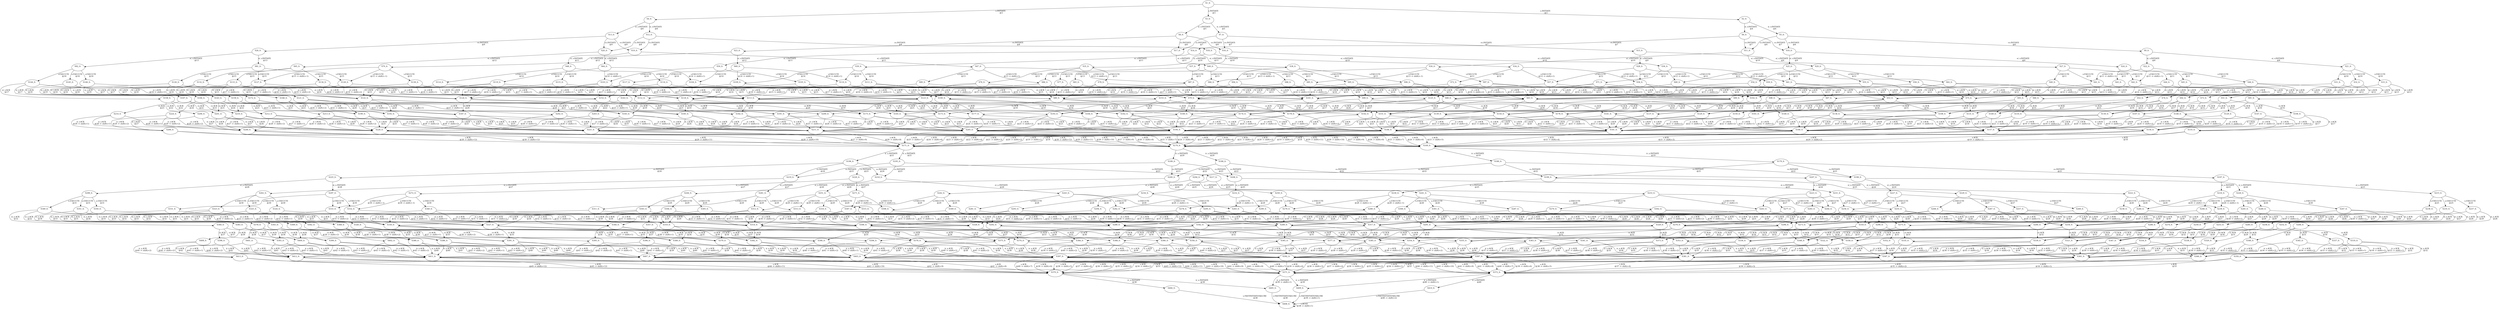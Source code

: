 digraph html {
S1_0[label="S1_0: \n "];
S2_0[label="S2_0: \n "];
S1_0 -> S2_0[label="s.INITIATE \n @3"];
S3_0[label="S3_0: \n "];
S1_0 -> S3_0[label="s.INITIATE \n @3"];
S4_0[label="S4_0: \n "];
S1_0 -> S4_0[label="s.INITIATE \n @3"];
S5_0[label="S5_0: \n "];
S2_0 -> S5_0[label="ir_v.INITIATE \n @4"];
S6_0[label="S6_0: \n "];
S2_0 -> S6_0[label="ir_v.INITIATE \n @4"];
S7_0[label="S7_0: \n "];
S3_0 -> S7_0[label="ir_v.INITIATE \n @5"];
S8_0[label="S8_0: \n "];
S3_0 -> S8_0[label="ir_v.INITIATE \n @5"];
S9_0[label="S9_0: \n "];
S5_0 -> S9_0[label="cs.INITIATE \n @6"];
S10_0[label="S10_0: \n "];
S5_0 -> S10_0[label="cs.INITIATE \n @6"];
S11_0[label="S11_0: \n "];
S5_0 -> S11_0[label="cs.INITIATE \n @6"];
S12_0[label="S12_0: \n "];
S4_0 -> S12_0[label="ir_v.INITIATE \n @6"];
S13_0[label="S13_0: \n "];
S4_0 -> S13_0[label="ir_v.INITIATE \n @6"];
S6_0 -> S10_0[label="cs.INITIATE \n @7"];
S6_0 -> S11_0[label="cs.INITIATE \n @7"];
S14_0[label="S14_0: \n "];
S6_0 -> S14_0[label="cs.INITIATE \n @7"];
S15_0[label="S15_0: \n "];
S7_0 -> S15_0[label="cs.INITIATE \n @7"];
S16_0[label="S16_0: \n "];
S7_0 -> S16_0[label="cs.INITIATE \n @7"];
S17_0[label="S17_0: \n "];
S7_0 -> S17_0[label="cs.INITIATE \n @7"];
S18_0[label="S18_0: \n "];
S12_0 -> S18_0[label="cs.INITIATE \n @8"];
S19_0[label="S19_0: \n "];
S12_0 -> S19_0[label="cs.INITIATE \n @8"];
S20_0[label="S20_0: \n "];
S12_0 -> S20_0[label="cs.INITIATE \n @8"];
S21_0[label="S21_0: \n "];
S9_0 -> S21_0[label="ei_v.INITIATE \n @8"];
S22_0[label="S22_0: \n "];
S9_0 -> S22_0[label="ei_v.INITIATE \n @8"];
S8_0 -> S16_0[label="cs.INITIATE \n @8"];
S8_0 -> S17_0[label="cs.INITIATE \n @8"];
S23_0[label="S23_0: \n "];
S8_0 -> S23_0[label="cs.INITIATE \n @8"];
S24_0[label="S24_0: \n "];
S10_0 -> S24_0[label="ei_v.INITIATE \n @9"];
S25_0[label="S25_0: \n "];
S10_0 -> S25_0[label="ei_v.INITIATE \n @9"];
S13_0 -> S19_0[label="cs.INITIATE \n @9"];
S13_0 -> S20_0[label="cs.INITIATE \n @9"];
S26_0[label="S26_0: \n "];
S13_0 -> S26_0[label="cs.INITIATE \n @9"];
S27_0[label="S27_0: \n "];
S15_0 -> S27_0[label="ei_v.INITIATE \n @9"];
S28_0[label="S28_0: \n "];
S15_0 -> S28_0[label="ei_v.INITIATE \n @9"];
S29_0[label="S29_0: \n "];
S11_0 -> S29_0[label="ei_v.INITIATE \n @10"];
S30_0[label="S30_0: \n "];
S11_0 -> S30_0[label="ei_v.INITIATE \n @10"];
S31_0[label="S31_0: \n "];
S21_0 -> S31_0[label="v.EXECUTE \n @10"];
S32_0[label="S32_0: \n "];
S21_0 -> S32_0[label="v.EXECUTE \n @10"];
S33_0[label="S33_0: \n "];
S21_0 -> S33_0[label="v.EXECUTE \n @10"];
S34_0[label="S34_0: \n "];
S18_0 -> S34_0[label="ei_v.INITIATE \n @10"];
S35_0[label="S35_0: \n "];
S18_0 -> S35_0[label="ei_v.INITIATE \n @10"];
S36_0[label="S36_0: \n "];
S16_0 -> S36_0[label="ei_v.INITIATE \n @10"];
S37_0[label="S37_0: \n "];
S16_0 -> S37_0[label="ei_v.INITIATE \n @10"];
S38_0[label="S38_0: \n "];
S14_0 -> S38_0[label="ei_v.INITIATE \n @11"];
S39_0[label="S39_0: \n "];
S14_0 -> S39_0[label="ei_v.INITIATE \n @11"];
S40_0[label="S40_0: \n "];
S27_0 -> S40_0[label="v.EXECUTE \n @11"];
S41_0[label="S41_0: \n "];
S27_0 -> S41_0[label="v.EXECUTE \n @11"];
S42_0[label="S42_0: \n "];
S27_0 -> S42_0[label="v.EXECUTE \n @11"];
S43_0[label="S43_0: \n "];
S24_0 -> S43_0[label="v.EXECUTE \n @11"];
S44_0[label="S44_0: \n "];
S24_0 -> S44_0[label="v.EXECUTE \n @11"];
S45_0[label="S45_0: \n "];
S24_0 -> S45_0[label="v.EXECUTE \n @11"];
S22_0 -> S41_0[label="v.EXECUTE \n @11 -> shift(+-1)"];
S22_0 -> S42_0[label="v.EXECUTE \n @11 -> shift(+-1)"];
S46_0[label="S46_0: \n "];
S22_0 -> S46_0[label="v.EXECUTE \n @11"];
S47_0[label="S47_0: \n "];
S19_0 -> S47_0[label="ei_v.INITIATE \n @11"];
S48_0[label="S48_0: \n "];
S19_0 -> S48_0[label="ei_v.INITIATE \n @11"];
S49_0[label="S49_0: \n "];
S17_0 -> S49_0[label="ei_v.INITIATE \n @11"];
S50_0[label="S50_0: \n "];
S17_0 -> S50_0[label="ei_v.INITIATE \n @11"];
S51_0[label="S51_0: \n "];
S31_0 -> S51_0[label="ei_v.ACK \n @11"];
S52_0[label="S52_0: \n "];
S31_0 -> S52_0[label="ei_v.ACK \n @11"];
S53_0[label="S53_0: \n "];
S31_0 -> S53_0[label="ei_v.ACK \n @11"];
S54_0[label="S54_0: \n "];
S29_0 -> S54_0[label="v.EXECUTE \n @12"];
S55_0[label="S55_0: \n "];
S29_0 -> S55_0[label="v.EXECUTE \n @12"];
S56_0[label="S56_0: \n "];
S29_0 -> S56_0[label="v.EXECUTE \n @12"];
S57_0[label="S57_0: \n "];
S28_0 -> S57_0[label="v.EXECUTE \n @12"];
S58_0[label="S58_0: \n "];
S28_0 -> S58_0[label="v.EXECUTE \n @12"];
S59_0[label="S59_0: \n "];
S28_0 -> S59_0[label="v.EXECUTE \n @12"];
S60_0[label="S60_0: \n "];
S25_0 -> S60_0[label="v.EXECUTE \n @12"];
S61_0[label="S61_0: \n "];
S25_0 -> S61_0[label="v.EXECUTE \n @12"];
S62_0[label="S62_0: \n "];
S25_0 -> S62_0[label="v.EXECUTE \n @12"];
S43_0 -> S52_0[label="ei_v.ACK \n @12"];
S43_0 -> S53_0[label="ei_v.ACK \n @12"];
S63_0[label="S63_0: \n "];
S43_0 -> S63_0[label="ei_v.ACK \n @12"];
S64_0[label="S64_0: \n "];
S20_0 -> S64_0[label="ei_v.INITIATE \n @12"];
S65_0[label="S65_0: \n "];
S20_0 -> S65_0[label="ei_v.INITIATE \n @12"];
S66_0[label="S66_0: \n "];
S40_0 -> S66_0[label="ei_v.ACK \n @12"];
S67_0[label="S67_0: \n "];
S40_0 -> S67_0[label="ei_v.ACK \n @12"];
S68_0[label="S68_0: \n "];
S40_0 -> S68_0[label="ei_v.ACK \n @12"];
S69_0[label="S69_0: \n "];
S23_0 -> S69_0[label="ei_v.INITIATE \n @12"];
S70_0[label="S70_0: \n "];
S23_0 -> S70_0[label="ei_v.INITIATE \n @12"];
S71_0[label="S71_0: \n "];
S36_0 -> S71_0[label="v.EXECUTE \n @12"];
S36_0 -> S60_0[label="v.EXECUTE \n @12 -> shift(+1)"];
S36_0 -> S61_0[label="v.EXECUTE \n @12 -> shift(+1)"];
S72_0[label="S72_0: \n "];
S34_0 -> S72_0[label="v.EXECUTE \n @12"];
S34_0 -> S57_0[label="v.EXECUTE \n @12 -> shift(+1)"];
S34_0 -> S58_0[label="v.EXECUTE \n @12 -> shift(+1)"];
S73_0[label="S73_0: \n "];
S32_0 -> S73_0[label="ei_v.ACK \n @12"];
S74_0[label="S74_0: \n "];
S32_0 -> S74_0[label="ei_v.ACK \n @12"];
S75_0[label="S75_0: \n "];
S32_0 -> S75_0[label="ei_v.ACK \n @12"];
S76_0[label="S76_0: \n "];
S35_0 -> S76_0[label="v.EXECUTE \n @13"];
S77_0[label="S77_0: \n "];
S35_0 -> S77_0[label="v.EXECUTE \n @13"];
S78_0[label="S78_0: \n "];
S35_0 -> S78_0[label="v.EXECUTE \n @13"];
S54_0 -> S53_0[label="ei_v.ACK \n @13"];
S54_0 -> S63_0[label="ei_v.ACK \n @13"];
S79_0[label="S79_0: \n "];
S54_0 -> S79_0[label="ei_v.ACK \n @13"];
S57_0 -> S67_0[label="ei_v.ACK \n @13"];
S57_0 -> S68_0[label="ei_v.ACK \n @13"];
S80_0[label="S80_0: \n "];
S57_0 -> S80_0[label="ei_v.ACK \n @13"];
S81_0[label="S81_0: \n "];
S26_0 -> S81_0[label="ei_v.INITIATE \n @13"];
S82_0[label="S82_0: \n "];
S26_0 -> S82_0[label="ei_v.INITIATE \n @13"];
S83_0[label="S83_0: \n "];
S49_0 -> S83_0[label="v.EXECUTE \n @13"];
S84_0[label="S84_0: \n "];
S49_0 -> S84_0[label="v.EXECUTE \n @13"];
S85_0[label="S85_0: \n "];
S49_0 -> S85_0[label="v.EXECUTE \n @13"];
S86_0[label="S86_0: \n "];
S37_0 -> S86_0[label="v.EXECUTE \n @13"];
S87_0[label="S87_0: \n "];
S37_0 -> S87_0[label="v.EXECUTE \n @13"];
S88_0[label="S88_0: \n "];
S37_0 -> S88_0[label="v.EXECUTE \n @13"];
S89_0[label="S89_0: \n "];
S47_0 -> S89_0[label="v.EXECUTE \n @13"];
S47_0 -> S86_0[label="v.EXECUTE \n @13 -> shift(+1)"];
S47_0 -> S87_0[label="v.EXECUTE \n @13 -> shift(+1)"];
S44_0 -> S74_0[label="ei_v.ACK \n @13"];
S44_0 -> S75_0[label="ei_v.ACK \n @13"];
S90_0[label="S90_0: \n "];
S44_0 -> S90_0[label="ei_v.ACK \n @13"];
S91_0[label="S91_0: \n "];
S33_0 -> S91_0[label="ei_v.ACK \n @13"];
S92_0[label="S92_0: \n "];
S33_0 -> S92_0[label="ei_v.ACK \n @13"];
S93_0[label="S93_0: \n "];
S33_0 -> S93_0[label="ei_v.ACK \n @13"];
S41_0 -> S52_0[label="ei_v.ACK \n @13 -> shift(+1)"];
S41_0 -> S53_0[label="ei_v.ACK \n @13 -> shift(+1)"];
S41_0 -> S63_0[label="ei_v.ACK \n @13 -> shift(+1)"];
S94_0[label="S94_0: \n "];
S38_0 -> S94_0[label="v.EXECUTE \n @13"];
S95_0[label="S95_0: \n "];
S38_0 -> S95_0[label="v.EXECUTE \n @13"];
S96_0[label="S96_0: \n "];
S38_0 -> S96_0[label="v.EXECUTE \n @13"];
S30_0 -> S84_0[label="v.EXECUTE \n @13 -> shift(+-1)"];
S30_0 -> S85_0[label="v.EXECUTE \n @13 -> shift(+-1)"];
S97_0[label="S97_0: \n "];
S30_0 -> S97_0[label="v.EXECUTE \n @13"];
S71_0 -> S67_0[label="ei_v.ACK \n @13"];
S71_0 -> S68_0[label="ei_v.ACK \n @13"];
S71_0 -> S80_0[label="ei_v.ACK \n @13"];
S98_0[label="S98_0: \n "];
S72_0 -> S98_0[label="ei_v.ACK \n @13"];
S99_0[label="S99_0: \n "];
S72_0 -> S99_0[label="ei_v.ACK \n @13"];
S100_0[label="S100_0: \n "];
S72_0 -> S100_0[label="ei_v.ACK \n @13"];
S60_0 -> S53_0[label="ei_v.ACK \n @13"];
S60_0 -> S63_0[label="ei_v.ACK \n @13"];
S60_0 -> S79_0[label="ei_v.ACK \n @13"];
S55_0 -> S75_0[label="ei_v.ACK \n @14"];
S55_0 -> S90_0[label="ei_v.ACK \n @14"];
S101_0[label="S101_0: \n "];
S55_0 -> S101_0[label="ei_v.ACK \n @14"];
S46_0 -> S92_0[label="ei_v.ACK \n @14"];
S46_0 -> S93_0[label="ei_v.ACK \n @14"];
S102_0[label="S102_0: \n "];
S46_0 -> S102_0[label="ei_v.ACK \n @14"];
S103_0[label="S103_0: \n "];
S50_0 -> S103_0[label="v.EXECUTE \n @14"];
S104_0[label="S104_0: \n "];
S50_0 -> S104_0[label="v.EXECUTE \n @14"];
S105_0[label="S105_0: \n "];
S50_0 -> S105_0[label="v.EXECUTE \n @14"];
S42_0 -> S74_0[label="ei_v.ACK \n @14 -> shift(+1)"];
S42_0 -> S75_0[label="ei_v.ACK \n @14 -> shift(+1)"];
S42_0 -> S90_0[label="ei_v.ACK \n @14 -> shift(+1)"];
S106_0[label="S106_0: \n "];
S51_0 -> S106_0[label="cs.ACK \n @14"];
S107_0[label="S107_0: \n "];
S51_0 -> S107_0[label="cs.ACK \n @14"];
S108_0[label="S108_0: \n "];
S51_0 -> S108_0[label="cs.ACK \n @14"];
S109_0[label="S109_0: \n "];
S39_0 -> S109_0[label="v.EXECUTE \n @14"];
S110_0[label="S110_0: \n "];
S39_0 -> S110_0[label="v.EXECUTE \n @14"];
S111_0[label="S111_0: \n "];
S39_0 -> S111_0[label="v.EXECUTE \n @14"];
S89_0 -> S99_0[label="ei_v.ACK \n @14"];
S89_0 -> S100_0[label="ei_v.ACK \n @14"];
S112_0[label="S112_0: \n "];
S89_0 -> S112_0[label="ei_v.ACK \n @14"];
S94_0 -> S63_0[label="ei_v.ACK \n @14"];
S94_0 -> S79_0[label="ei_v.ACK \n @14"];
S113_0[label="S113_0: \n "];
S94_0 -> S113_0[label="ei_v.ACK \n @14"];
S114_0[label="S114_0: \n "];
S48_0 -> S114_0[label="v.EXECUTE \n @14"];
S115_0[label="S115_0: \n "];
S48_0 -> S115_0[label="v.EXECUTE \n @14"];
S116_0[label="S116_0: \n "];
S48_0 -> S116_0[label="v.EXECUTE \n @14"];
S117_0[label="S117_0: \n "];
S69_0 -> S117_0[label="v.EXECUTE \n @14"];
S69_0 -> S109_0[label="v.EXECUTE \n @14 -> shift(+1)"];
S69_0 -> S110_0[label="v.EXECUTE \n @14 -> shift(+1)"];
S86_0 -> S68_0[label="ei_v.ACK \n @14"];
S86_0 -> S80_0[label="ei_v.ACK \n @14"];
S118_0[label="S118_0: \n "];
S86_0 -> S118_0[label="ei_v.ACK \n @14"];
S83_0 -> S68_0[label="ei_v.ACK \n @14"];
S83_0 -> S80_0[label="ei_v.ACK \n @14"];
S83_0 -> S118_0[label="ei_v.ACK \n @14"];
S76_0 -> S99_0[label="ei_v.ACK \n @14"];
S76_0 -> S100_0[label="ei_v.ACK \n @14"];
S76_0 -> S112_0[label="ei_v.ACK \n @14"];
S45_0 -> S92_0[label="ei_v.ACK \n @14"];
S45_0 -> S93_0[label="ei_v.ACK \n @14"];
S45_0 -> S102_0[label="ei_v.ACK \n @14"];
S119_0[label="S119_0: \n "];
S64_0 -> S119_0[label="v.EXECUTE \n @14"];
S64_0 -> S103_0[label="v.EXECUTE \n @14 -> shift(+1)"];
S64_0 -> S104_0[label="v.EXECUTE \n @14 -> shift(+1)"];
S61_0 -> S75_0[label="ei_v.ACK \n @14"];
S61_0 -> S90_0[label="ei_v.ACK \n @14"];
S61_0 -> S101_0[label="ei_v.ACK \n @14"];
S58_0 -> S53_0[label="ei_v.ACK \n @14 -> shift(+1)"];
S58_0 -> S63_0[label="ei_v.ACK \n @14 -> shift(+1)"];
S58_0 -> S79_0[label="ei_v.ACK \n @14 -> shift(+1)"];
S52_0 -> S107_0[label="cs.ACK \n @15"];
S52_0 -> S108_0[label="cs.ACK \n @15"];
S120_0[label="S120_0: \n "];
S52_0 -> S120_0[label="cs.ACK \n @15"];
S114_0 -> S100_0[label="ei_v.ACK \n @15"];
S114_0 -> S112_0[label="ei_v.ACK \n @15"];
S121_0[label="S121_0: \n "];
S114_0 -> S121_0[label="ei_v.ACK \n @15"];
S117_0 -> S80_0[label="ei_v.ACK \n @15"];
S117_0 -> S118_0[label="ei_v.ACK \n @15"];
S122_0[label="S122_0: \n "];
S117_0 -> S122_0[label="ei_v.ACK \n @15"];
S95_0 -> S90_0[label="ei_v.ACK \n @15"];
S95_0 -> S101_0[label="ei_v.ACK \n @15"];
S123_0[label="S123_0: \n "];
S95_0 -> S123_0[label="ei_v.ACK \n @15"];
S109_0 -> S79_0[label="ei_v.ACK \n @15"];
S109_0 -> S113_0[label="ei_v.ACK \n @15"];
S124_0[label="S124_0: \n "];
S109_0 -> S124_0[label="ei_v.ACK \n @15"];
S119_0 -> S100_0[label="ei_v.ACK \n @15"];
S119_0 -> S112_0[label="ei_v.ACK \n @15"];
S119_0 -> S121_0[label="ei_v.ACK \n @15"];
S103_0 -> S80_0[label="ei_v.ACK \n @15"];
S103_0 -> S118_0[label="ei_v.ACK \n @15"];
S103_0 -> S122_0[label="ei_v.ACK \n @15"];
S87_0 -> S63_0[label="ei_v.ACK \n @15 -> shift(+1)"];
S87_0 -> S79_0[label="ei_v.ACK \n @15 -> shift(+1)"];
S87_0 -> S113_0[label="ei_v.ACK \n @15 -> shift(+1)"];
S84_0 -> S63_0[label="ei_v.ACK \n @15 -> shift(+1)"];
S84_0 -> S79_0[label="ei_v.ACK \n @15 -> shift(+1)"];
S84_0 -> S113_0[label="ei_v.ACK \n @15 -> shift(+1)"];
S62_0 -> S93_0[label="ei_v.ACK \n @15"];
S62_0 -> S102_0[label="ei_v.ACK \n @15"];
S125_0[label="S125_0: \n "];
S62_0 -> S125_0[label="ei_v.ACK \n @15"];
S56_0 -> S93_0[label="ei_v.ACK \n @15"];
S56_0 -> S102_0[label="ei_v.ACK \n @15"];
S56_0 -> S125_0[label="ei_v.ACK \n @15"];
S126_0[label="S126_0: \n "];
S81_0 -> S126_0[label="v.EXECUTE \n @15"];
S127_0[label="S127_0: \n "];
S81_0 -> S127_0[label="v.EXECUTE \n @15"];
S128_0[label="S128_0: \n "];
S81_0 -> S128_0[label="v.EXECUTE \n @15"];
S77_0 -> S68_0[label="ei_v.ACK \n @15 -> shift(+1)"];
S77_0 -> S80_0[label="ei_v.ACK \n @15 -> shift(+1)"];
S77_0 -> S118_0[label="ei_v.ACK \n @15 -> shift(+1)"];
S59_0 -> S75_0[label="ei_v.ACK \n @15 -> shift(+1)"];
S59_0 -> S90_0[label="ei_v.ACK \n @15 -> shift(+1)"];
S59_0 -> S101_0[label="ei_v.ACK \n @15 -> shift(+1)"];
S129_0[label="S129_0: \n "];
S73_0 -> S129_0[label="cs.ACK \n @15"];
S130_0[label="S130_0: \n "];
S73_0 -> S130_0[label="cs.ACK \n @15"];
S131_0[label="S131_0: \n "];
S73_0 -> S131_0[label="cs.ACK \n @15"];
S132_0[label="S132_0: \n "];
S65_0 -> S132_0[label="v.EXECUTE \n @15"];
S133_0[label="S133_0: \n "];
S65_0 -> S133_0[label="v.EXECUTE \n @15"];
S134_0[label="S134_0: \n "];
S65_0 -> S134_0[label="v.EXECUTE \n @15"];
S135_0[label="S135_0: \n "];
S66_0 -> S135_0[label="cs.ACK \n @15"];
S136_0[label="S136_0: \n "];
S66_0 -> S136_0[label="cs.ACK \n @15"];
S137_0[label="S137_0: \n "];
S66_0 -> S137_0[label="cs.ACK \n @15"];
S70_0 -> S127_0[label="v.EXECUTE \n @15 -> shift(+-1)"];
S70_0 -> S128_0[label="v.EXECUTE \n @15 -> shift(+-1)"];
S138_0[label="S138_0: \n "];
S70_0 -> S138_0[label="v.EXECUTE \n @15"];
S53_0 -> S108_0[label="cs.ACK \n @16"];
S53_0 -> S120_0[label="cs.ACK \n @16"];
S139_0[label="S139_0: \n "];
S53_0 -> S139_0[label="cs.ACK \n @16"];
S115_0 -> S80_0[label="ei_v.ACK \n @16 -> shift(+1)"];
S115_0 -> S118_0[label="ei_v.ACK \n @16 -> shift(+1)"];
S115_0 -> S122_0[label="ei_v.ACK \n @16 -> shift(+1)"];
S85_0 -> S90_0[label="ei_v.ACK \n @16 -> shift(+1)"];
S85_0 -> S101_0[label="ei_v.ACK \n @16 -> shift(+1)"];
S85_0 -> S123_0[label="ei_v.ACK \n @16 -> shift(+1)"];
S104_0 -> S79_0[label="ei_v.ACK \n @16 -> shift(+1)"];
S104_0 -> S113_0[label="ei_v.ACK \n @16 -> shift(+1)"];
S104_0 -> S124_0[label="ei_v.ACK \n @16 -> shift(+1)"];
S140_0[label="S140_0: \n "];
S98_0 -> S140_0[label="cs.ACK \n @16"];
S141_0[label="S141_0: \n "];
S98_0 -> S141_0[label="cs.ACK \n @16"];
S142_0[label="S142_0: \n "];
S98_0 -> S142_0[label="cs.ACK \n @16"];
S132_0 -> S112_0[label="ei_v.ACK \n @16"];
S132_0 -> S121_0[label="ei_v.ACK \n @16"];
S143_0[label="S143_0: \n "];
S132_0 -> S143_0[label="ei_v.ACK \n @16"];
S144_0[label="S144_0: \n "];
S82_0 -> S144_0[label="v.EXECUTE \n @16"];
S145_0[label="S145_0: \n "];
S82_0 -> S145_0[label="v.EXECUTE \n @16"];
S146_0[label="S146_0: \n "];
S82_0 -> S146_0[label="v.EXECUTE \n @16"];
S78_0 -> S63_0[label="ei_v.ACK \n @16 -> shift(+2)"];
S78_0 -> S79_0[label="ei_v.ACK \n @16 -> shift(+2)"];
S78_0 -> S113_0[label="ei_v.ACK \n @16 -> shift(+2)"];
S147_0[label="S147_0: \n "];
S91_0 -> S147_0[label="cs.ACK \n @16"];
S148_0[label="S148_0: \n "];
S91_0 -> S148_0[label="cs.ACK \n @16"];
S149_0[label="S149_0: \n "];
S91_0 -> S149_0[label="cs.ACK \n @16"];
S88_0 -> S90_0[label="ei_v.ACK \n @16 -> shift(+1)"];
S88_0 -> S101_0[label="ei_v.ACK \n @16 -> shift(+1)"];
S88_0 -> S123_0[label="ei_v.ACK \n @16 -> shift(+1)"];
S74_0 -> S130_0[label="cs.ACK \n @16"];
S74_0 -> S131_0[label="cs.ACK \n @16"];
S150_0[label="S150_0: \n "];
S74_0 -> S150_0[label="cs.ACK \n @16"];
S67_0 -> S136_0[label="cs.ACK \n @16"];
S67_0 -> S137_0[label="cs.ACK \n @16"];
S151_0[label="S151_0: \n "];
S67_0 -> S151_0[label="cs.ACK \n @16"];
S110_0 -> S101_0[label="ei_v.ACK \n @16"];
S110_0 -> S123_0[label="ei_v.ACK \n @16"];
S152_0[label="S152_0: \n "];
S110_0 -> S152_0[label="ei_v.ACK \n @16"];
S96_0 -> S102_0[label="ei_v.ACK \n @16"];
S96_0 -> S125_0[label="ei_v.ACK \n @16"];
S153_0[label="S153_0: \n "];
S96_0 -> S153_0[label="ei_v.ACK \n @16"];
S97_0 -> S102_0[label="ei_v.ACK \n @16"];
S97_0 -> S125_0[label="ei_v.ACK \n @16"];
S97_0 -> S153_0[label="ei_v.ACK \n @16"];
S126_0 -> S112_0[label="ei_v.ACK \n @16"];
S126_0 -> S121_0[label="ei_v.ACK \n @16"];
S126_0 -> S143_0[label="ei_v.ACK \n @16"];
S75_0 -> S131_0[label="cs.ACK \n @17"];
S75_0 -> S150_0[label="cs.ACK \n @17"];
S154_0[label="S154_0: \n "];
S75_0 -> S154_0[label="cs.ACK \n @17"];
S155_0[label="S155_0: \n "];
S106_0 -> S155_0[label="ir_v.ACK \n @17"];
S156_0[label="S156_0: \n "];
S106_0 -> S156_0[label="ir_v.ACK \n @17"];
S157_0[label="S157_0: \n "];
S106_0 -> S157_0[label="ir_v.ACK \n @17"];
S144_0 -> S121_0[label="ei_v.ACK \n @17"];
S144_0 -> S143_0[label="ei_v.ACK \n @17"];
S158_0[label="S158_0: \n "];
S144_0 -> S158_0[label="ei_v.ACK \n @17"];
S133_0 -> S118_0[label="ei_v.ACK \n @17 -> shift(+1)"];
S133_0 -> S122_0[label="ei_v.ACK \n @17 -> shift(+1)"];
S159_0[label="S159_0: \n "];
S133_0 -> S159_0[label="ei_v.ACK \n @17"];
S116_0 -> S79_0[label="ei_v.ACK \n @17 -> shift(+2)"];
S116_0 -> S113_0[label="ei_v.ACK \n @17 -> shift(+2)"];
S116_0 -> S124_0[label="ei_v.ACK \n @17 -> shift(+2)"];
S105_0 -> S101_0[label="ei_v.ACK \n @17 -> shift(+1)"];
S105_0 -> S123_0[label="ei_v.ACK \n @17 -> shift(+1)"];
S105_0 -> S152_0[label="ei_v.ACK \n @17 -> shift(+1)"];
S63_0 -> S120_0[label="cs.ACK \n @17"];
S63_0 -> S139_0[label="cs.ACK \n @17"];
S160_0[label="S160_0: \n "];
S63_0 -> S160_0[label="cs.ACK \n @17"];
S92_0 -> S148_0[label="cs.ACK \n @17"];
S92_0 -> S149_0[label="cs.ACK \n @17"];
S161_0[label="S161_0: \n "];
S92_0 -> S161_0[label="cs.ACK \n @17"];
S127_0 -> S118_0[label="ei_v.ACK \n @17 -> shift(+1)"];
S127_0 -> S122_0[label="ei_v.ACK \n @17 -> shift(+1)"];
S127_0 -> S159_0[label="ei_v.ACK \n @17"];
S68_0 -> S137_0[label="cs.ACK \n @17"];
S68_0 -> S151_0[label="cs.ACK \n @17"];
S162_0[label="S162_0: \n "];
S68_0 -> S162_0[label="cs.ACK \n @17"];
S111_0 -> S125_0[label="ei_v.ACK \n @17"];
S111_0 -> S153_0[label="ei_v.ACK \n @17"];
S163_0[label="S163_0: \n "];
S111_0 -> S163_0[label="ei_v.ACK \n @17"];
S99_0 -> S141_0[label="cs.ACK \n @17"];
S99_0 -> S142_0[label="cs.ACK \n @17"];
S164_0[label="S164_0: \n "];
S99_0 -> S164_0[label="cs.ACK \n @17"];
S80_0 -> S151_0[label="cs.ACK \n @18"];
S80_0 -> S162_0[label="cs.ACK \n @18"];
S165_0[label="S165_0: \n "];
S80_0 -> S165_0[label="cs.ACK \n @18"];
S107_0 -> S156_0[label="ir_v.ACK \n @18"];
S107_0 -> S157_0[label="ir_v.ACK \n @18"];
S166_0[label="S166_0: \n "];
S107_0 -> S166_0[label="ir_v.ACK \n @18"];
S145_0 -> S122_0[label="ei_v.ACK \n @18 -> shift(+1)"];
S145_0 -> S159_0[label="ei_v.ACK \n @18"];
S167_0[label="S167_0: \n "];
S145_0 -> S167_0[label="ei_v.ACK \n @18"];
S138_0 -> S123_0[label="ei_v.ACK \n @18 -> shift(+1)"];
S138_0 -> S152_0[label="ei_v.ACK \n @18 -> shift(+1)"];
S168_0[label="S168_0: \n "];
S138_0 -> S168_0[label="ei_v.ACK \n @18"];
S169_0[label="S169_0: \n "];
S155_0 -> S169_0[label="s.ACK \n @18"];
S170_0[label="S170_0: \n "];
S155_0 -> S170_0[label="s.ACK \n @18"];
S171_0[label="S171_0: \n "];
S155_0 -> S171_0[label="s.ACK \n @18"];
S135_0 -> S156_0[label="ir_v.ACK \n @18"];
S135_0 -> S157_0[label="ir_v.ACK \n @18"];
S135_0 -> S166_0[label="ir_v.ACK \n @18"];
S134_0 -> S113_0[label="ei_v.ACK \n @18 -> shift(+2)"];
S134_0 -> S124_0[label="ei_v.ACK \n @18 -> shift(+2)"];
S172_0[label="S172_0: \n "];
S134_0 -> S172_0[label="ei_v.ACK \n @18"];
S129_0 -> S155_0[label="ir_v.ACK \n @18 -> shift(+1)"];
S129_0 -> S156_0[label="ir_v.ACK \n @18 -> shift(+1)"];
S129_0 -> S157_0[label="ir_v.ACK \n @18 -> shift(+1)"];
S79_0 -> S139_0[label="cs.ACK \n @18"];
S79_0 -> S160_0[label="cs.ACK \n @18"];
S173_0[label="S173_0: \n "];
S79_0 -> S173_0[label="cs.ACK \n @18"];
S90_0 -> S150_0[label="cs.ACK \n @18"];
S90_0 -> S154_0[label="cs.ACK \n @18"];
S174_0[label="S174_0: \n "];
S90_0 -> S174_0[label="cs.ACK \n @18"];
S100_0 -> S142_0[label="cs.ACK \n @18"];
S100_0 -> S164_0[label="cs.ACK \n @18"];
S175_0[label="S175_0: \n "];
S100_0 -> S175_0[label="cs.ACK \n @18"];
S93_0 -> S149_0[label="cs.ACK \n @18"];
S93_0 -> S161_0[label="cs.ACK \n @18"];
S176_0[label="S176_0: \n "];
S93_0 -> S176_0[label="cs.ACK \n @18"];
S128_0 -> S113_0[label="ei_v.ACK \n @18 -> shift(+2)"];
S128_0 -> S124_0[label="ei_v.ACK \n @18 -> shift(+2)"];
S128_0 -> S172_0[label="ei_v.ACK \n @18"];
S101_0 -> S154_0[label="cs.ACK \n @19"];
S101_0 -> S174_0[label="cs.ACK \n @19"];
S177_0[label="S177_0: \n "];
S101_0 -> S177_0[label="cs.ACK \n @19"];
S102_0 -> S161_0[label="cs.ACK \n @19"];
S102_0 -> S176_0[label="cs.ACK \n @19"];
S178_0[label="S178_0: \n "];
S102_0 -> S178_0[label="cs.ACK \n @19"];
S147_0 -> S155_0[label="ir_v.ACK \n @19 -> shift(+2)"];
S147_0 -> S156_0[label="ir_v.ACK \n @19 -> shift(+2)"];
S147_0 -> S157_0[label="ir_v.ACK \n @19 -> shift(+2)"];
S179_0[label="S179_0: \n "];
S169_0 -> S179_0[label="ir_x.INITIATE \n @19"];
S180_0[label="S180_0: \n "];
S169_0 -> S180_0[label="ir_x.INITIATE \n @19"];
S140_0 -> S157_0[label="ir_v.ACK \n @19"];
S140_0 -> S166_0[label="ir_v.ACK \n @19"];
S181_0[label="S181_0: \n "];
S140_0 -> S181_0[label="ir_v.ACK \n @19"];
S130_0 -> S156_0[label="ir_v.ACK \n @19 -> shift(+1)"];
S130_0 -> S157_0[label="ir_v.ACK \n @19 -> shift(+1)"];
S130_0 -> S166_0[label="ir_v.ACK \n @19 -> shift(+1)"];
S136_0 -> S157_0[label="ir_v.ACK \n @19"];
S136_0 -> S166_0[label="ir_v.ACK \n @19"];
S136_0 -> S181_0[label="ir_v.ACK \n @19"];
S113_0 -> S160_0[label="cs.ACK \n @19"];
S113_0 -> S173_0[label="cs.ACK \n @19"];
S182_0[label="S182_0: \n "];
S113_0 -> S182_0[label="cs.ACK \n @19"];
S112_0 -> S164_0[label="cs.ACK \n @19"];
S112_0 -> S175_0[label="cs.ACK \n @19"];
S183_0[label="S183_0: \n "];
S112_0 -> S183_0[label="cs.ACK \n @19"];
S108_0 -> S157_0[label="ir_v.ACK \n @19"];
S108_0 -> S166_0[label="ir_v.ACK \n @19"];
S108_0 -> S181_0[label="ir_v.ACK \n @19"];
S146_0 -> S124_0[label="ei_v.ACK \n @19 -> shift(+2)"];
S146_0 -> S172_0[label="ei_v.ACK \n @19"];
S184_0[label="S184_0: \n "];
S146_0 -> S184_0[label="ei_v.ACK \n @19"];
S156_0 -> S169_0[label="s.ACK \n @19 -> shift(+1)"];
S156_0 -> S170_0[label="s.ACK \n @19 -> shift(+1)"];
S156_0 -> S171_0[label="s.ACK \n @19 -> shift(+1)"];
S118_0 -> S162_0[label="cs.ACK \n @19"];
S118_0 -> S165_0[label="cs.ACK \n @19"];
S185_0[label="S185_0: \n "];
S118_0 -> S185_0[label="cs.ACK \n @19"];
S137_0 -> S166_0[label="ir_v.ACK \n @20"];
S137_0 -> S181_0[label="ir_v.ACK \n @20"];
S186_0[label="S186_0: \n "];
S137_0 -> S186_0[label="ir_v.ACK \n @20"];
S157_0 -> S169_0[label="s.ACK \n @20 -> shift(+2)"];
S157_0 -> S170_0[label="s.ACK \n @20 -> shift(+2)"];
S157_0 -> S171_0[label="s.ACK \n @20 -> shift(+2)"];
S124_0 -> S173_0[label="cs.ACK \n @20"];
S124_0 -> S182_0[label="cs.ACK \n @20"];
S187_0[label="S187_0: \n "];
S124_0 -> S187_0[label="cs.ACK \n @20"];
S188_0[label="S188_0: \n "];
S170_0 -> S188_0[label="ir_x.INITIATE \n @20"];
S189_0[label="S189_0: \n "];
S170_0 -> S189_0[label="ir_x.INITIATE \n @20"];
S120_0 -> S166_0[label="ir_v.ACK \n @20"];
S120_0 -> S181_0[label="ir_v.ACK \n @20"];
S120_0 -> S186_0[label="ir_v.ACK \n @20"];
S121_0 -> S175_0[label="cs.ACK \n @20"];
S121_0 -> S183_0[label="cs.ACK \n @20"];
S190_0[label="S190_0: \n "];
S121_0 -> S190_0[label="cs.ACK \n @20"];
S123_0 -> S174_0[label="cs.ACK \n @20"];
S123_0 -> S177_0[label="cs.ACK \n @20"];
S191_0[label="S191_0: \n "];
S123_0 -> S191_0[label="cs.ACK \n @20"];
S122_0 -> S165_0[label="cs.ACK \n @20"];
S122_0 -> S185_0[label="cs.ACK \n @20"];
S192_0[label="S192_0: \n "];
S122_0 -> S192_0[label="cs.ACK \n @20"];
S125_0 -> S176_0[label="cs.ACK \n @20"];
S125_0 -> S178_0[label="cs.ACK \n @20"];
S193_0[label="S193_0: \n "];
S125_0 -> S193_0[label="cs.ACK \n @20"];
S131_0 -> S157_0[label="ir_v.ACK \n @20 -> shift(+1)"];
S131_0 -> S166_0[label="ir_v.ACK \n @20 -> shift(+1)"];
S131_0 -> S181_0[label="ir_v.ACK \n @20 -> shift(+1)"];
S148_0 -> S156_0[label="ir_v.ACK \n @20 -> shift(+2)"];
S148_0 -> S157_0[label="ir_v.ACK \n @20 -> shift(+2)"];
S148_0 -> S166_0[label="ir_v.ACK \n @20 -> shift(+2)"];
S141_0 -> S166_0[label="ir_v.ACK \n @20"];
S141_0 -> S181_0[label="ir_v.ACK \n @20"];
S141_0 -> S186_0[label="ir_v.ACK \n @20"];
S142_0 -> S181_0[label="ir_v.ACK \n @21"];
S142_0 -> S186_0[label="ir_v.ACK \n @21"];
S194_0[label="S194_0: \n "];
S142_0 -> S194_0[label="ir_v.ACK \n @21"];
S195_0[label="S195_0: \n "];
S171_0 -> S195_0[label="ir_x.INITIATE \n @21"];
S196_0[label="S196_0: \n "];
S171_0 -> S196_0[label="ir_x.INITIATE \n @21"];
S197_0[label="S197_0: \n "];
S179_0 -> S197_0[label="cs.INITIATE \n @21"];
S198_0[label="S198_0: \n "];
S179_0 -> S198_0[label="cs.INITIATE \n @21"];
S199_0[label="S199_0: \n "];
S179_0 -> S199_0[label="cs.INITIATE \n @21"];
S139_0 -> S181_0[label="ir_v.ACK \n @21"];
S139_0 -> S186_0[label="ir_v.ACK \n @21"];
S139_0 -> S194_0[label="ir_v.ACK \n @21"];
S166_0 -> S169_0[label="s.ACK \n @21 -> shift(+3)"];
S166_0 -> S170_0[label="s.ACK \n @21 -> shift(+3)"];
S166_0 -> S171_0[label="s.ACK \n @21 -> shift(+3)"];
S153_0 -> S178_0[label="cs.ACK \n @21"];
S153_0 -> S193_0[label="cs.ACK \n @21"];
S200_0[label="S200_0: \n "];
S153_0 -> S200_0[label="cs.ACK \n @21"];
S143_0 -> S183_0[label="cs.ACK \n @21"];
S143_0 -> S190_0[label="cs.ACK \n @21"];
S201_0[label="S201_0: \n "];
S143_0 -> S201_0[label="cs.ACK \n @21"];
S152_0 -> S177_0[label="cs.ACK \n @21"];
S152_0 -> S191_0[label="cs.ACK \n @21"];
S202_0[label="S202_0: \n "];
S152_0 -> S202_0[label="cs.ACK \n @21"];
S149_0 -> S157_0[label="ir_v.ACK \n @21 -> shift(+2)"];
S149_0 -> S166_0[label="ir_v.ACK \n @21 -> shift(+2)"];
S149_0 -> S181_0[label="ir_v.ACK \n @21 -> shift(+2)"];
S150_0 -> S166_0[label="ir_v.ACK \n @21 -> shift(+1)"];
S150_0 -> S181_0[label="ir_v.ACK \n @21 -> shift(+1)"];
S150_0 -> S186_0[label="ir_v.ACK \n @21 -> shift(+1)"];
S151_0 -> S181_0[label="ir_v.ACK \n @21"];
S151_0 -> S186_0[label="ir_v.ACK \n @21"];
S151_0 -> S194_0[label="ir_v.ACK \n @21"];
S163_0 -> S193_0[label="cs.ACK \n @22"];
S163_0 -> S200_0[label="cs.ACK \n @22"];
S203_0[label="S203_0: \n "];
S163_0 -> S203_0[label="cs.ACK \n @22"];
S181_0 -> S169_0[label="s.ACK \n @22 -> shift(+4)"];
S181_0 -> S170_0[label="s.ACK \n @22 -> shift(+4)"];
S181_0 -> S171_0[label="s.ACK \n @22 -> shift(+4)"];
S180_0 -> S198_0[label="cs.INITIATE \n @22"];
S180_0 -> S199_0[label="cs.INITIATE \n @22"];
S204_0[label="S204_0: \n "];
S180_0 -> S204_0[label="cs.INITIATE \n @22"];
S162_0 -> S186_0[label="ir_v.ACK \n @22"];
S162_0 -> S194_0[label="ir_v.ACK \n @22"];
S205_0[label="S205_0: \n "];
S162_0 -> S205_0[label="ir_v.ACK \n @22"];
S164_0 -> S186_0[label="ir_v.ACK \n @22"];
S164_0 -> S194_0[label="ir_v.ACK \n @22"];
S164_0 -> S205_0[label="ir_v.ACK \n @22"];
S158_0 -> S190_0[label="cs.ACK \n @22"];
S158_0 -> S201_0[label="cs.ACK \n @22"];
S206_0[label="S206_0: \n "];
S158_0 -> S206_0[label="cs.ACK \n @22"];
S207_0[label="S207_0: \n "];
S188_0 -> S207_0[label="cs.INITIATE \n @22"];
S208_0[label="S208_0: \n "];
S188_0 -> S208_0[label="cs.INITIATE \n @22"];
S209_0[label="S209_0: \n "];
S188_0 -> S209_0[label="cs.INITIATE \n @22"];
S159_0 -> S185_0[label="cs.ACK \n @22 -> shift(+1)"];
S159_0 -> S192_0[label="cs.ACK \n @22 -> shift(+1)"];
S210_0[label="S210_0: \n "];
S159_0 -> S210_0[label="cs.ACK \n @22"];
S154_0 -> S181_0[label="ir_v.ACK \n @22 -> shift(+1)"];
S154_0 -> S186_0[label="ir_v.ACK \n @22 -> shift(+1)"];
S154_0 -> S194_0[label="ir_v.ACK \n @22 -> shift(+1)"];
S161_0 -> S166_0[label="ir_v.ACK \n @22 -> shift(+2)"];
S161_0 -> S181_0[label="ir_v.ACK \n @22 -> shift(+2)"];
S161_0 -> S186_0[label="ir_v.ACK \n @22 -> shift(+2)"];
S160_0 -> S186_0[label="ir_v.ACK \n @22"];
S160_0 -> S194_0[label="ir_v.ACK \n @22"];
S160_0 -> S205_0[label="ir_v.ACK \n @22"];
S176_0 -> S181_0[label="ir_v.ACK \n @23 -> shift(+2)"];
S176_0 -> S186_0[label="ir_v.ACK \n @23 -> shift(+2)"];
S176_0 -> S194_0[label="ir_v.ACK \n @23 -> shift(+2)"];
S165_0 -> S194_0[label="ir_v.ACK \n @23"];
S165_0 -> S205_0[label="ir_v.ACK \n @23"];
S211_0[label="S211_0: \n "];
S165_0 -> S211_0[label="ir_v.ACK \n @23"];
S172_0 -> S182_0[label="cs.ACK \n @23 -> shift(+2)"];
S172_0 -> S187_0[label="cs.ACK \n @23 -> shift(+2)"];
S212_0[label="S212_0: \n "];
S172_0 -> S212_0[label="cs.ACK \n @23"];
S168_0 -> S191_0[label="cs.ACK \n @23 -> shift(+1)"];
S168_0 -> S202_0[label="cs.ACK \n @23 -> shift(+1)"];
S213_0[label="S213_0: \n "];
S168_0 -> S213_0[label="cs.ACK \n @23"];
S186_0 -> S169_0[label="s.ACK \n @23 -> shift(+5)"];
S186_0 -> S170_0[label="s.ACK \n @23 -> shift(+5)"];
S186_0 -> S171_0[label="s.ACK \n @23 -> shift(+5)"];
S167_0 -> S192_0[label="cs.ACK \n @23 -> shift(+1)"];
S167_0 -> S210_0[label="cs.ACK \n @23"];
S214_0[label="S214_0: \n "];
S167_0 -> S214_0[label="cs.ACK \n @23"];
S175_0 -> S194_0[label="ir_v.ACK \n @23"];
S175_0 -> S205_0[label="ir_v.ACK \n @23"];
S175_0 -> S211_0[label="ir_v.ACK \n @23"];
S215_0[label="S215_0: \n "];
S197_0 -> S215_0[label="ei_x.INITIATE \n @23"];
S216_0[label="S216_0: \n "];
S197_0 -> S216_0[label="ei_x.INITIATE \n @23"];
S217_0[label="S217_0: \n "];
S195_0 -> S217_0[label="cs.INITIATE \n @23"];
S218_0[label="S218_0: \n "];
S195_0 -> S218_0[label="cs.INITIATE \n @23"];
S219_0[label="S219_0: \n "];
S195_0 -> S219_0[label="cs.INITIATE \n @23"];
S189_0 -> S208_0[label="cs.INITIATE \n @23"];
S189_0 -> S209_0[label="cs.INITIATE \n @23"];
S220_0[label="S220_0: \n "];
S189_0 -> S220_0[label="cs.INITIATE \n @23"];
S173_0 -> S194_0[label="ir_v.ACK \n @23"];
S173_0 -> S205_0[label="ir_v.ACK \n @23"];
S173_0 -> S211_0[label="ir_v.ACK \n @23"];
S174_0 -> S186_0[label="ir_v.ACK \n @23 -> shift(+1)"];
S174_0 -> S194_0[label="ir_v.ACK \n @23 -> shift(+1)"];
S174_0 -> S205_0[label="ir_v.ACK \n @23 -> shift(+1)"];
S185_0 -> S205_0[label="ir_v.ACK \n @24"];
S185_0 -> S211_0[label="ir_v.ACK \n @24"];
S221_0[label="S221_0: \n "];
S185_0 -> S221_0[label="ir_v.ACK \n @24"];
S222_0[label="S222_0: \n "];
S207_0 -> S222_0[label="ei_x.INITIATE \n @24"];
S223_0[label="S223_0: \n "];
S207_0 -> S223_0[label="ei_x.INITIATE \n @24"];
S194_0 -> S169_0[label="s.ACK \n @24 -> shift(+6)"];
S194_0 -> S170_0[label="s.ACK \n @24 -> shift(+6)"];
S194_0 -> S171_0[label="s.ACK \n @24 -> shift(+6)"];
S184_0 -> S187_0[label="cs.ACK \n @24 -> shift(+2)"];
S184_0 -> S212_0[label="cs.ACK \n @24"];
S224_0[label="S224_0: \n "];
S184_0 -> S224_0[label="cs.ACK \n @24"];
S196_0 -> S218_0[label="cs.INITIATE \n @24"];
S196_0 -> S219_0[label="cs.INITIATE \n @24"];
S225_0[label="S225_0: \n "];
S196_0 -> S225_0[label="cs.INITIATE \n @24"];
S182_0 -> S205_0[label="ir_v.ACK \n @24"];
S182_0 -> S211_0[label="ir_v.ACK \n @24"];
S182_0 -> S221_0[label="ir_v.ACK \n @24"];
S178_0 -> S186_0[label="ir_v.ACK \n @24 -> shift(+2)"];
S178_0 -> S194_0[label="ir_v.ACK \n @24 -> shift(+2)"];
S178_0 -> S205_0[label="ir_v.ACK \n @24 -> shift(+2)"];
S177_0 -> S194_0[label="ir_v.ACK \n @24 -> shift(+1)"];
S177_0 -> S205_0[label="ir_v.ACK \n @24 -> shift(+1)"];
S177_0 -> S211_0[label="ir_v.ACK \n @24 -> shift(+1)"];
S226_0[label="S226_0: \n "];
S198_0 -> S226_0[label="ei_x.INITIATE \n @24"];
S227_0[label="S227_0: \n "];
S198_0 -> S227_0[label="ei_x.INITIATE \n @24"];
S183_0 -> S205_0[label="ir_v.ACK \n @24"];
S183_0 -> S211_0[label="ir_v.ACK \n @24"];
S183_0 -> S221_0[label="ir_v.ACK \n @24"];
S187_0 -> S211_0[label="ir_v.ACK \n @25"];
S187_0 -> S221_0[label="ir_v.ACK \n @25"];
S228_0[label="S228_0: \n "];
S187_0 -> S228_0[label="ir_v.ACK \n @25"];
S229_0[label="S229_0: \n "];
S199_0 -> S229_0[label="ei_x.INITIATE \n @25"];
S230_0[label="S230_0: \n "];
S199_0 -> S230_0[label="ei_x.INITIATE \n @25"];
S193_0 -> S194_0[label="ir_v.ACK \n @25 -> shift(+2)"];
S193_0 -> S205_0[label="ir_v.ACK \n @25 -> shift(+2)"];
S193_0 -> S211_0[label="ir_v.ACK \n @25 -> shift(+2)"];
S190_0 -> S211_0[label="ir_v.ACK \n @25"];
S190_0 -> S221_0[label="ir_v.ACK \n @25"];
S190_0 -> S228_0[label="ir_v.ACK \n @25"];
S231_0[label="S231_0: \n "];
S208_0 -> S231_0[label="ei_x.INITIATE \n @25"];
S232_0[label="S232_0: \n "];
S208_0 -> S232_0[label="ei_x.INITIATE \n @25"];
S205_0 -> S169_0[label="s.ACK \n @25 -> shift(+7)"];
S205_0 -> S170_0[label="s.ACK \n @25 -> shift(+7)"];
S205_0 -> S171_0[label="s.ACK \n @25 -> shift(+7)"];
S233_0[label="S233_0: \n "];
S217_0 -> S233_0[label="ei_x.INITIATE \n @25"];
S234_0[label="S234_0: \n "];
S217_0 -> S234_0[label="ei_x.INITIATE \n @25"];
S192_0 -> S211_0[label="ir_v.ACK \n @25"];
S192_0 -> S221_0[label="ir_v.ACK \n @25"];
S192_0 -> S228_0[label="ir_v.ACK \n @25"];
S235_0[label="S235_0: \n "];
S215_0 -> S235_0[label="x.EXECUTE \n @25"];
S236_0[label="S236_0: \n "];
S215_0 -> S236_0[label="x.EXECUTE \n @25"];
S237_0[label="S237_0: \n "];
S215_0 -> S237_0[label="x.EXECUTE \n @25"];
S191_0 -> S205_0[label="ir_v.ACK \n @25 -> shift(+1)"];
S191_0 -> S211_0[label="ir_v.ACK \n @25 -> shift(+1)"];
S191_0 -> S221_0[label="ir_v.ACK \n @25 -> shift(+1)"];
S238_0[label="S238_0: \n "];
S222_0 -> S238_0[label="x.EXECUTE \n @26"];
S239_0[label="S239_0: \n "];
S222_0 -> S239_0[label="x.EXECUTE \n @26"];
S240_0[label="S240_0: \n "];
S222_0 -> S240_0[label="x.EXECUTE \n @26"];
S241_0[label="S241_0: \n "];
S204_0 -> S241_0[label="ei_x.INITIATE \n @26"];
S242_0[label="S242_0: \n "];
S204_0 -> S242_0[label="ei_x.INITIATE \n @26"];
S243_0[label="S243_0: \n "];
S218_0 -> S243_0[label="ei_x.INITIATE \n @26"];
S244_0[label="S244_0: \n "];
S218_0 -> S244_0[label="ei_x.INITIATE \n @26"];
S211_0 -> S169_0[label="s.ACK \n @26 -> shift(+8)"];
S211_0 -> S170_0[label="s.ACK \n @26 -> shift(+8)"];
S211_0 -> S171_0[label="s.ACK \n @26 -> shift(+8)"];
S245_0[label="S245_0: \n "];
S226_0 -> S245_0[label="x.EXECUTE \n @26"];
S246_0[label="S246_0: \n "];
S226_0 -> S246_0[label="x.EXECUTE \n @26"];
S247_0[label="S247_0: \n "];
S226_0 -> S247_0[label="x.EXECUTE \n @26"];
S202_0 -> S211_0[label="ir_v.ACK \n @26 -> shift(+1)"];
S202_0 -> S221_0[label="ir_v.ACK \n @26 -> shift(+1)"];
S202_0 -> S228_0[label="ir_v.ACK \n @26 -> shift(+1)"];
S201_0 -> S221_0[label="ir_v.ACK \n @26"];
S201_0 -> S228_0[label="ir_v.ACK \n @26"];
S248_0[label="S248_0: \n "];
S201_0 -> S248_0[label="ir_v.ACK \n @26"];
S216_0 -> S239_0[label="x.EXECUTE \n @26 -> shift(+-1)"];
S216_0 -> S240_0[label="x.EXECUTE \n @26 -> shift(+-1)"];
S249_0[label="S249_0: \n "];
S216_0 -> S249_0[label="x.EXECUTE \n @26"];
S250_0[label="S250_0: \n "];
S209_0 -> S250_0[label="ei_x.INITIATE \n @26"];
S251_0[label="S251_0: \n "];
S209_0 -> S251_0[label="ei_x.INITIATE \n @26"];
S200_0 -> S205_0[label="ir_v.ACK \n @26 -> shift(+2)"];
S200_0 -> S211_0[label="ir_v.ACK \n @26 -> shift(+2)"];
S200_0 -> S221_0[label="ir_v.ACK \n @26 -> shift(+2)"];
S252_0[label="S252_0: \n "];
S235_0 -> S252_0[label="ei_x.ACK \n @26"];
S253_0[label="S253_0: \n "];
S235_0 -> S253_0[label="ei_x.ACK \n @26"];
S254_0[label="S254_0: \n "];
S235_0 -> S254_0[label="ei_x.ACK \n @26"];
S221_0 -> S169_0[label="s.ACK \n @27 -> shift(+9)"];
S221_0 -> S170_0[label="s.ACK \n @27 -> shift(+9)"];
S221_0 -> S171_0[label="s.ACK \n @27 -> shift(+9)"];
S255_0[label="S255_0: \n "];
S227_0 -> S255_0[label="x.EXECUTE \n @27"];
S256_0[label="S256_0: \n "];
S227_0 -> S256_0[label="x.EXECUTE \n @27"];
S257_0[label="S257_0: \n "];
S227_0 -> S257_0[label="x.EXECUTE \n @27"];
S258_0[label="S258_0: \n "];
S236_0 -> S258_0[label="ei_x.ACK \n @27"];
S259_0[label="S259_0: \n "];
S236_0 -> S259_0[label="ei_x.ACK \n @27"];
S260_0[label="S260_0: \n "];
S236_0 -> S260_0[label="ei_x.ACK \n @27"];
S261_0[label="S261_0: \n "];
S219_0 -> S261_0[label="ei_x.INITIATE \n @27"];
S262_0[label="S262_0: \n "];
S219_0 -> S262_0[label="ei_x.INITIATE \n @27"];
S203_0 -> S211_0[label="ir_v.ACK \n @27 -> shift(+2)"];
S203_0 -> S221_0[label="ir_v.ACK \n @27 -> shift(+2)"];
S203_0 -> S228_0[label="ir_v.ACK \n @27 -> shift(+2)"];
S263_0[label="S263_0: \n "];
S223_0 -> S263_0[label="x.EXECUTE \n @27"];
S264_0[label="S264_0: \n "];
S223_0 -> S264_0[label="x.EXECUTE \n @27"];
S265_0[label="S265_0: \n "];
S223_0 -> S265_0[label="x.EXECUTE \n @27"];
S206_0 -> S228_0[label="ir_v.ACK \n @27"];
S206_0 -> S248_0[label="ir_v.ACK \n @27"];
S266_0[label="S266_0: \n "];
S206_0 -> S266_0[label="ir_v.ACK \n @27"];
S267_0[label="S267_0: \n "];
S229_0 -> S267_0[label="x.EXECUTE \n @27"];
S268_0[label="S268_0: \n "];
S229_0 -> S268_0[label="x.EXECUTE \n @27"];
S269_0[label="S269_0: \n "];
S229_0 -> S269_0[label="x.EXECUTE \n @27"];
S270_0[label="S270_0: \n "];
S233_0 -> S270_0[label="x.EXECUTE \n @27"];
S233_0 -> S263_0[label="x.EXECUTE \n @27 -> shift(+1)"];
S233_0 -> S264_0[label="x.EXECUTE \n @27 -> shift(+1)"];
S210_0 -> S221_0[label="ir_v.ACK \n @27 -> shift(+1)"];
S210_0 -> S228_0[label="ir_v.ACK \n @27 -> shift(+1)"];
S210_0 -> S248_0[label="ir_v.ACK \n @27 -> shift(+1)"];
S271_0[label="S271_0: \n "];
S220_0 -> S271_0[label="ei_x.INITIATE \n @27"];
S272_0[label="S272_0: \n "];
S220_0 -> S272_0[label="ei_x.INITIATE \n @27"];
S245_0 -> S253_0[label="ei_x.ACK \n @27"];
S245_0 -> S254_0[label="ei_x.ACK \n @27"];
S273_0[label="S273_0: \n "];
S245_0 -> S273_0[label="ei_x.ACK \n @27"];
S274_0[label="S274_0: \n "];
S238_0 -> S274_0[label="ei_x.ACK \n @27"];
S275_0[label="S275_0: \n "];
S238_0 -> S275_0[label="ei_x.ACK \n @27"];
S276_0[label="S276_0: \n "];
S238_0 -> S276_0[label="ei_x.ACK \n @27"];
S277_0[label="S277_0: \n "];
S231_0 -> S277_0[label="x.EXECUTE \n @27"];
S231_0 -> S255_0[label="x.EXECUTE \n @27 -> shift(+1)"];
S231_0 -> S256_0[label="x.EXECUTE \n @27 -> shift(+1)"];
S213_0 -> S221_0[label="ir_v.ACK \n @28 -> shift(+2)"];
S213_0 -> S228_0[label="ir_v.ACK \n @28 -> shift(+2)"];
S213_0 -> S248_0[label="ir_v.ACK \n @28 -> shift(+2)"];
S278_0[label="S278_0: \n "];
S250_0 -> S278_0[label="x.EXECUTE \n @28"];
S279_0[label="S279_0: \n "];
S250_0 -> S279_0[label="x.EXECUTE \n @28"];
S280_0[label="S280_0: \n "];
S250_0 -> S280_0[label="x.EXECUTE \n @28"];
S281_0[label="S281_0: \n "];
S243_0 -> S281_0[label="x.EXECUTE \n @28"];
S282_0[label="S282_0: \n "];
S243_0 -> S282_0[label="x.EXECUTE \n @28"];
S283_0[label="S283_0: \n "];
S243_0 -> S283_0[label="x.EXECUTE \n @28"];
S284_0[label="S284_0: \n "];
S237_0 -> S284_0[label="ei_x.ACK \n @28"];
S285_0[label="S285_0: \n "];
S237_0 -> S285_0[label="ei_x.ACK \n @28"];
S286_0[label="S286_0: \n "];
S237_0 -> S286_0[label="ei_x.ACK \n @28"];
S230_0 -> S279_0[label="x.EXECUTE \n @28 -> shift(+-1)"];
S230_0 -> S280_0[label="x.EXECUTE \n @28 -> shift(+-1)"];
S287_0[label="S287_0: \n "];
S230_0 -> S287_0[label="x.EXECUTE \n @28"];
S212_0 -> S221_0[label="ir_v.ACK \n @28 -> shift(+2)"];
S212_0 -> S228_0[label="ir_v.ACK \n @28 -> shift(+2)"];
S212_0 -> S248_0[label="ir_v.ACK \n @28 -> shift(+2)"];
S228_0 -> S169_0[label="s.ACK \n @28 -> shift(+10)"];
S228_0 -> S170_0[label="s.ACK \n @28 -> shift(+10)"];
S228_0 -> S171_0[label="s.ACK \n @28 -> shift(+10)"];
S277_0 -> S275_0[label="ei_x.ACK \n @28"];
S277_0 -> S276_0[label="ei_x.ACK \n @28"];
S288_0[label="S288_0: \n "];
S277_0 -> S288_0[label="ei_x.ACK \n @28"];
S267_0 -> S254_0[label="ei_x.ACK \n @28"];
S267_0 -> S273_0[label="ei_x.ACK \n @28"];
S289_0[label="S289_0: \n "];
S267_0 -> S289_0[label="ei_x.ACK \n @28"];
S290_0[label="S290_0: \n "];
S270_0 -> S290_0[label="ei_x.ACK \n @28"];
S291_0[label="S291_0: \n "];
S270_0 -> S291_0[label="ei_x.ACK \n @28"];
S292_0[label="S292_0: \n "];
S270_0 -> S292_0[label="ei_x.ACK \n @28"];
S214_0 -> S228_0[label="ir_v.ACK \n @28 -> shift(+1)"];
S214_0 -> S248_0[label="ir_v.ACK \n @28 -> shift(+1)"];
S214_0 -> S266_0[label="ir_v.ACK \n @28 -> shift(+1)"];
S263_0 -> S275_0[label="ei_x.ACK \n @28"];
S263_0 -> S276_0[label="ei_x.ACK \n @28"];
S263_0 -> S288_0[label="ei_x.ACK \n @28"];
S293_0[label="S293_0: \n "];
S234_0 -> S293_0[label="x.EXECUTE \n @28"];
S294_0[label="S294_0: \n "];
S234_0 -> S294_0[label="x.EXECUTE \n @28"];
S295_0[label="S295_0: \n "];
S234_0 -> S295_0[label="x.EXECUTE \n @28"];
S255_0 -> S254_0[label="ei_x.ACK \n @28"];
S255_0 -> S273_0[label="ei_x.ACK \n @28"];
S255_0 -> S289_0[label="ei_x.ACK \n @28"];
S246_0 -> S259_0[label="ei_x.ACK \n @28"];
S246_0 -> S260_0[label="ei_x.ACK \n @28"];
S296_0[label="S296_0: \n "];
S246_0 -> S296_0[label="ei_x.ACK \n @28"];
S297_0[label="S297_0: \n "];
S225_0 -> S297_0[label="ei_x.INITIATE \n @28"];
S298_0[label="S298_0: \n "];
S225_0 -> S298_0[label="ei_x.INITIATE \n @28"];
S232_0 -> S282_0[label="x.EXECUTE \n @28 -> shift(+-1)"];
S232_0 -> S283_0[label="x.EXECUTE \n @28 -> shift(+-1)"];
S299_0[label="S299_0: \n "];
S232_0 -> S299_0[label="x.EXECUTE \n @28"];
S300_0[label="S300_0: \n "];
S241_0 -> S300_0[label="x.EXECUTE \n @28"];
S301_0[label="S301_0: \n "];
S241_0 -> S301_0[label="x.EXECUTE \n @28"];
S302_0[label="S302_0: \n "];
S241_0 -> S302_0[label="x.EXECUTE \n @28"];
S239_0 -> S253_0[label="ei_x.ACK \n @28 -> shift(+1)"];
S239_0 -> S254_0[label="ei_x.ACK \n @28 -> shift(+1)"];
S239_0 -> S273_0[label="ei_x.ACK \n @28 -> shift(+1)"];
S240_0 -> S259_0[label="ei_x.ACK \n @29 -> shift(+1)"];
S240_0 -> S260_0[label="ei_x.ACK \n @29 -> shift(+1)"];
S240_0 -> S296_0[label="ei_x.ACK \n @29 -> shift(+1)"];
S303_0[label="S303_0: \n "];
S244_0 -> S303_0[label="x.EXECUTE \n @29"];
S304_0[label="S304_0: \n "];
S244_0 -> S304_0[label="x.EXECUTE \n @29"];
S305_0[label="S305_0: \n "];
S244_0 -> S305_0[label="x.EXECUTE \n @29"];
S300_0 -> S273_0[label="ei_x.ACK \n @29"];
S300_0 -> S289_0[label="ei_x.ACK \n @29"];
S306_0[label="S306_0: \n "];
S300_0 -> S306_0[label="ei_x.ACK \n @29"];
S307_0[label="S307_0: \n "];
S242_0 -> S307_0[label="x.EXECUTE \n @29"];
S308_0[label="S308_0: \n "];
S242_0 -> S308_0[label="x.EXECUTE \n @29"];
S309_0[label="S309_0: \n "];
S242_0 -> S309_0[label="x.EXECUTE \n @29"];
S293_0 -> S291_0[label="ei_x.ACK \n @29"];
S293_0 -> S292_0[label="ei_x.ACK \n @29"];
S310_0[label="S310_0: \n "];
S293_0 -> S310_0[label="ei_x.ACK \n @29"];
S281_0 -> S291_0[label="ei_x.ACK \n @29"];
S281_0 -> S292_0[label="ei_x.ACK \n @29"];
S281_0 -> S310_0[label="ei_x.ACK \n @29"];
S311_0[label="S311_0: \n "];
S261_0 -> S311_0[label="x.EXECUTE \n @29"];
S312_0[label="S312_0: \n "];
S261_0 -> S312_0[label="x.EXECUTE \n @29"];
S313_0[label="S313_0: \n "];
S261_0 -> S313_0[label="x.EXECUTE \n @29"];
S278_0 -> S276_0[label="ei_x.ACK \n @29"];
S278_0 -> S288_0[label="ei_x.ACK \n @29"];
S314_0[label="S314_0: \n "];
S278_0 -> S314_0[label="ei_x.ACK \n @29"];
S251_0 -> S312_0[label="x.EXECUTE \n @29 -> shift(+-1)"];
S251_0 -> S313_0[label="x.EXECUTE \n @29 -> shift(+-1)"];
S315_0[label="S315_0: \n "];
S251_0 -> S315_0[label="x.EXECUTE \n @29"];
S316_0[label="S316_0: \n "];
S271_0 -> S316_0[label="x.EXECUTE \n @29"];
S271_0 -> S307_0[label="x.EXECUTE \n @29 -> shift(+1)"];
S271_0 -> S308_0[label="x.EXECUTE \n @29 -> shift(+1)"];
S224_0 -> S228_0[label="ir_v.ACK \n @29 -> shift(+2)"];
S224_0 -> S248_0[label="ir_v.ACK \n @29 -> shift(+2)"];
S224_0 -> S266_0[label="ir_v.ACK \n @29 -> shift(+2)"];
S264_0 -> S254_0[label="ei_x.ACK \n @29 -> shift(+1)"];
S264_0 -> S273_0[label="ei_x.ACK \n @29 -> shift(+1)"];
S264_0 -> S289_0[label="ei_x.ACK \n @29 -> shift(+1)"];
S256_0 -> S260_0[label="ei_x.ACK \n @29"];
S256_0 -> S296_0[label="ei_x.ACK \n @29"];
S317_0[label="S317_0: \n "];
S256_0 -> S317_0[label="ei_x.ACK \n @29"];
S249_0 -> S285_0[label="ei_x.ACK \n @29"];
S249_0 -> S286_0[label="ei_x.ACK \n @29"];
S318_0[label="S318_0: \n "];
S249_0 -> S318_0[label="ei_x.ACK \n @29"];
S319_0[label="S319_0: \n "];
S252_0 -> S319_0[label="cs.ACK \n @29"];
S320_0[label="S320_0: \n "];
S252_0 -> S320_0[label="cs.ACK \n @29"];
S321_0[label="S321_0: \n "];
S252_0 -> S321_0[label="cs.ACK \n @29"];
S268_0 -> S260_0[label="ei_x.ACK \n @29"];
S268_0 -> S296_0[label="ei_x.ACK \n @29"];
S268_0 -> S317_0[label="ei_x.ACK \n @29"];
S247_0 -> S285_0[label="ei_x.ACK \n @29"];
S247_0 -> S286_0[label="ei_x.ACK \n @29"];
S247_0 -> S318_0[label="ei_x.ACK \n @29"];
S248_0 -> S169_0[label="s.ACK \n @29 -> shift(+11)"];
S248_0 -> S170_0[label="s.ACK \n @29 -> shift(+11)"];
S248_0 -> S171_0[label="s.ACK \n @29 -> shift(+11)"];
S253_0 -> S320_0[label="cs.ACK \n @30"];
S253_0 -> S321_0[label="cs.ACK \n @30"];
S322_0[label="S322_0: \n "];
S253_0 -> S322_0[label="cs.ACK \n @30"];
S323_0[label="S323_0: \n "];
S262_0 -> S323_0[label="x.EXECUTE \n @30"];
S324_0[label="S324_0: \n "];
S262_0 -> S324_0[label="x.EXECUTE \n @30"];
S325_0[label="S325_0: \n "];
S262_0 -> S325_0[label="x.EXECUTE \n @30"];
S311_0 -> S292_0[label="ei_x.ACK \n @30"];
S311_0 -> S310_0[label="ei_x.ACK \n @30"];
S326_0[label="S326_0: \n "];
S311_0 -> S326_0[label="ei_x.ACK \n @30"];
S316_0 -> S288_0[label="ei_x.ACK \n @30"];
S316_0 -> S314_0[label="ei_x.ACK \n @30"];
S327_0[label="S327_0: \n "];
S316_0 -> S327_0[label="ei_x.ACK \n @30"];
S301_0 -> S296_0[label="ei_x.ACK \n @30"];
S301_0 -> S317_0[label="ei_x.ACK \n @30"];
S328_0[label="S328_0: \n "];
S301_0 -> S328_0[label="ei_x.ACK \n @30"];
S257_0 -> S286_0[label="ei_x.ACK \n @30"];
S257_0 -> S318_0[label="ei_x.ACK \n @30"];
S329_0[label="S329_0: \n "];
S257_0 -> S329_0[label="ei_x.ACK \n @30"];
S307_0 -> S289_0[label="ei_x.ACK \n @30"];
S307_0 -> S306_0[label="ei_x.ACK \n @30"];
S330_0[label="S330_0: \n "];
S307_0 -> S330_0[label="ei_x.ACK \n @30"];
S303_0 -> S292_0[label="ei_x.ACK \n @30"];
S303_0 -> S310_0[label="ei_x.ACK \n @30"];
S303_0 -> S326_0[label="ei_x.ACK \n @30"];
S331_0[label="S331_0: \n "];
S297_0 -> S331_0[label="x.EXECUTE \n @30"];
S332_0[label="S332_0: \n "];
S297_0 -> S332_0[label="x.EXECUTE \n @30"];
S333_0[label="S333_0: \n "];
S297_0 -> S333_0[label="x.EXECUTE \n @30"];
S282_0 -> S276_0[label="ei_x.ACK \n @30 -> shift(+1)"];
S282_0 -> S288_0[label="ei_x.ACK \n @30 -> shift(+1)"];
S282_0 -> S314_0[label="ei_x.ACK \n @30 -> shift(+1)"];
S279_0 -> S273_0[label="ei_x.ACK \n @30 -> shift(+1)"];
S279_0 -> S289_0[label="ei_x.ACK \n @30 -> shift(+1)"];
S279_0 -> S306_0[label="ei_x.ACK \n @30 -> shift(+1)"];
S294_0 -> S276_0[label="ei_x.ACK \n @30 -> shift(+1)"];
S294_0 -> S288_0[label="ei_x.ACK \n @30 -> shift(+1)"];
S294_0 -> S314_0[label="ei_x.ACK \n @30 -> shift(+1)"];
S334_0[label="S334_0: \n "];
S274_0 -> S334_0[label="cs.ACK \n @30"];
S335_0[label="S335_0: \n "];
S274_0 -> S335_0[label="cs.ACK \n @30"];
S336_0[label="S336_0: \n "];
S274_0 -> S336_0[label="cs.ACK \n @30"];
S266_0 -> S169_0[label="s.ACK \n @30 -> shift(+12)"];
S266_0 -> S170_0[label="s.ACK \n @30 -> shift(+12)"];
S266_0 -> S171_0[label="s.ACK \n @30 -> shift(+12)"];
S337_0[label="S337_0: \n "];
S258_0 -> S337_0[label="cs.ACK \n @30"];
S338_0[label="S338_0: \n "];
S258_0 -> S338_0[label="cs.ACK \n @30"];
S339_0[label="S339_0: \n "];
S258_0 -> S339_0[label="cs.ACK \n @30"];
S265_0 -> S260_0[label="ei_x.ACK \n @30 -> shift(+1)"];
S265_0 -> S296_0[label="ei_x.ACK \n @30 -> shift(+1)"];
S265_0 -> S317_0[label="ei_x.ACK \n @30 -> shift(+1)"];
S272_0 -> S332_0[label="x.EXECUTE \n @30 -> shift(+-1)"];
S272_0 -> S333_0[label="x.EXECUTE \n @30 -> shift(+-1)"];
S340_0[label="S340_0: \n "];
S272_0 -> S340_0[label="x.EXECUTE \n @30"];
S269_0 -> S286_0[label="ei_x.ACK \n @30"];
S269_0 -> S318_0[label="ei_x.ACK \n @30"];
S269_0 -> S329_0[label="ei_x.ACK \n @30"];
S254_0 -> S321_0[label="cs.ACK \n @31"];
S254_0 -> S322_0[label="cs.ACK \n @31"];
S341_0[label="S341_0: \n "];
S254_0 -> S341_0[label="cs.ACK \n @31"];
S302_0 -> S318_0[label="ei_x.ACK \n @31"];
S302_0 -> S329_0[label="ei_x.ACK \n @31"];
S342_0[label="S342_0: \n "];
S302_0 -> S342_0[label="ei_x.ACK \n @31"];
S331_0 -> S310_0[label="ei_x.ACK \n @31"];
S331_0 -> S326_0[label="ei_x.ACK \n @31"];
S343_0[label="S343_0: \n "];
S331_0 -> S343_0[label="ei_x.ACK \n @31"];
S323_0 -> S310_0[label="ei_x.ACK \n @31"];
S323_0 -> S326_0[label="ei_x.ACK \n @31"];
S323_0 -> S343_0[label="ei_x.ACK \n @31"];
S304_0 -> S288_0[label="ei_x.ACK \n @31 -> shift(+1)"];
S304_0 -> S314_0[label="ei_x.ACK \n @31 -> shift(+1)"];
S304_0 -> S327_0[label="ei_x.ACK \n @31 -> shift(+1)"];
S283_0 -> S273_0[label="ei_x.ACK \n @31 -> shift(+2)"];
S283_0 -> S289_0[label="ei_x.ACK \n @31 -> shift(+2)"];
S283_0 -> S306_0[label="ei_x.ACK \n @31 -> shift(+2)"];
S299_0 -> S296_0[label="ei_x.ACK \n @31 -> shift(+1)"];
S299_0 -> S317_0[label="ei_x.ACK \n @31 -> shift(+1)"];
S299_0 -> S328_0[label="ei_x.ACK \n @31 -> shift(+1)"];
S308_0 -> S317_0[label="ei_x.ACK \n @31"];
S308_0 -> S328_0[label="ei_x.ACK \n @31"];
S344_0[label="S344_0: \n "];
S308_0 -> S344_0[label="ei_x.ACK \n @31"];
S345_0[label="S345_0: \n "];
S284_0 -> S345_0[label="cs.ACK \n @31"];
S346_0[label="S346_0: \n "];
S284_0 -> S346_0[label="cs.ACK \n @31"];
S347_0[label="S347_0: \n "];
S284_0 -> S347_0[label="cs.ACK \n @31"];
S259_0 -> S338_0[label="cs.ACK \n @31"];
S259_0 -> S339_0[label="cs.ACK \n @31"];
S348_0[label="S348_0: \n "];
S259_0 -> S348_0[label="cs.ACK \n @31"];
S349_0[label="S349_0: \n "];
S298_0 -> S349_0[label="x.EXECUTE \n @31"];
S350_0[label="S350_0: \n "];
S298_0 -> S350_0[label="x.EXECUTE \n @31"];
S351_0[label="S351_0: \n "];
S298_0 -> S351_0[label="x.EXECUTE \n @31"];
S312_0 -> S288_0[label="ei_x.ACK \n @31 -> shift(+1)"];
S312_0 -> S314_0[label="ei_x.ACK \n @31 -> shift(+1)"];
S312_0 -> S327_0[label="ei_x.ACK \n @31 -> shift(+1)"];
S352_0[label="S352_0: \n "];
S290_0 -> S352_0[label="cs.ACK \n @31"];
S353_0[label="S353_0: \n "];
S290_0 -> S353_0[label="cs.ACK \n @31"];
S354_0[label="S354_0: \n "];
S290_0 -> S354_0[label="cs.ACK \n @31"];
S280_0 -> S296_0[label="ei_x.ACK \n @31 -> shift(+1)"];
S280_0 -> S317_0[label="ei_x.ACK \n @31 -> shift(+1)"];
S280_0 -> S328_0[label="ei_x.ACK \n @31 -> shift(+1)"];
S287_0 -> S318_0[label="ei_x.ACK \n @31"];
S287_0 -> S329_0[label="ei_x.ACK \n @31"];
S287_0 -> S342_0[label="ei_x.ACK \n @31"];
S295_0 -> S273_0[label="ei_x.ACK \n @31 -> shift(+2)"];
S295_0 -> S289_0[label="ei_x.ACK \n @31 -> shift(+2)"];
S295_0 -> S306_0[label="ei_x.ACK \n @31 -> shift(+2)"];
S275_0 -> S335_0[label="cs.ACK \n @31"];
S275_0 -> S336_0[label="cs.ACK \n @31"];
S355_0[label="S355_0: \n "];
S275_0 -> S355_0[label="cs.ACK \n @31"];
S276_0 -> S336_0[label="cs.ACK \n @32"];
S276_0 -> S355_0[label="cs.ACK \n @32"];
S356_0[label="S356_0: \n "];
S276_0 -> S356_0[label="cs.ACK \n @32"];
S309_0 -> S329_0[label="ei_x.ACK \n @32"];
S309_0 -> S342_0[label="ei_x.ACK \n @32"];
S357_0[label="S357_0: \n "];
S309_0 -> S357_0[label="ei_x.ACK \n @32"];
S285_0 -> S346_0[label="cs.ACK \n @32"];
S285_0 -> S347_0[label="cs.ACK \n @32"];
S358_0[label="S358_0: \n "];
S285_0 -> S358_0[label="cs.ACK \n @32"];
S359_0[label="S359_0: \n "];
S319_0 -> S359_0[label="ir_x.ACK \n @32"];
S360_0[label="S360_0: \n "];
S319_0 -> S360_0[label="ir_x.ACK \n @32"];
S361_0[label="S361_0: \n "];
S319_0 -> S361_0[label="ir_x.ACK \n @32"];
S324_0 -> S314_0[label="ei_x.ACK \n @32 -> shift(+1)"];
S324_0 -> S327_0[label="ei_x.ACK \n @32 -> shift(+1)"];
S362_0[label="S362_0: \n "];
S324_0 -> S362_0[label="ei_x.ACK \n @32"];
S260_0 -> S339_0[label="cs.ACK \n @32"];
S260_0 -> S348_0[label="cs.ACK \n @32"];
S363_0[label="S363_0: \n "];
S260_0 -> S363_0[label="cs.ACK \n @32"];
S349_0 -> S326_0[label="ei_x.ACK \n @32"];
S349_0 -> S343_0[label="ei_x.ACK \n @32"];
S364_0[label="S364_0: \n "];
S349_0 -> S364_0[label="ei_x.ACK \n @32"];
S305_0 -> S289_0[label="ei_x.ACK \n @32 -> shift(+2)"];
S305_0 -> S306_0[label="ei_x.ACK \n @32 -> shift(+2)"];
S305_0 -> S330_0[label="ei_x.ACK \n @32 -> shift(+2)"];
S273_0 -> S322_0[label="cs.ACK \n @32"];
S273_0 -> S341_0[label="cs.ACK \n @32"];
S365_0[label="S365_0: \n "];
S273_0 -> S365_0[label="cs.ACK \n @32"];
S313_0 -> S289_0[label="ei_x.ACK \n @32 -> shift(+2)"];
S313_0 -> S306_0[label="ei_x.ACK \n @32 -> shift(+2)"];
S313_0 -> S330_0[label="ei_x.ACK \n @32 -> shift(+2)"];
S315_0 -> S317_0[label="ei_x.ACK \n @32 -> shift(+1)"];
S315_0 -> S328_0[label="ei_x.ACK \n @32 -> shift(+1)"];
S315_0 -> S344_0[label="ei_x.ACK \n @32 -> shift(+1)"];
S332_0 -> S314_0[label="ei_x.ACK \n @32 -> shift(+1)"];
S332_0 -> S327_0[label="ei_x.ACK \n @32 -> shift(+1)"];
S332_0 -> S362_0[label="ei_x.ACK \n @32"];
S291_0 -> S353_0[label="cs.ACK \n @32"];
S291_0 -> S354_0[label="cs.ACK \n @32"];
S366_0[label="S366_0: \n "];
S291_0 -> S366_0[label="cs.ACK \n @32"];
S337_0 -> S359_0[label="ir_x.ACK \n @33 -> shift(+1)"];
S337_0 -> S360_0[label="ir_x.ACK \n @33 -> shift(+1)"];
S337_0 -> S361_0[label="ir_x.ACK \n @33 -> shift(+1)"];
S334_0 -> S360_0[label="ir_x.ACK \n @33"];
S334_0 -> S361_0[label="ir_x.ACK \n @33"];
S367_0[label="S367_0: \n "];
S334_0 -> S367_0[label="ir_x.ACK \n @33"];
S340_0 -> S328_0[label="ei_x.ACK \n @33 -> shift(+1)"];
S340_0 -> S344_0[label="ei_x.ACK \n @33 -> shift(+1)"];
S368_0[label="S368_0: \n "];
S340_0 -> S368_0[label="ei_x.ACK \n @33"];
S325_0 -> S306_0[label="ei_x.ACK \n @33 -> shift(+2)"];
S325_0 -> S330_0[label="ei_x.ACK \n @33 -> shift(+2)"];
S369_0[label="S369_0: \n "];
S325_0 -> S369_0[label="ei_x.ACK \n @33"];
S370_0[label="S370_0: \n "];
S359_0 -> S370_0[label="s.ACK \n @33"];
S371_0[label="S371_0: \n "];
S359_0 -> S371_0[label="s.ACK \n @33"];
S372_0[label="S372_0: \n "];
S359_0 -> S372_0[label="s.ACK \n @33"];
S286_0 -> S347_0[label="cs.ACK \n @33"];
S286_0 -> S358_0[label="cs.ACK \n @33"];
S373_0[label="S373_0: \n "];
S286_0 -> S373_0[label="cs.ACK \n @33"];
S289_0 -> S341_0[label="cs.ACK \n @33"];
S289_0 -> S365_0[label="cs.ACK \n @33"];
S374_0[label="S374_0: \n "];
S289_0 -> S374_0[label="cs.ACK \n @33"];
S288_0 -> S355_0[label="cs.ACK \n @33"];
S288_0 -> S356_0[label="cs.ACK \n @33"];
S375_0[label="S375_0: \n "];
S288_0 -> S375_0[label="cs.ACK \n @33"];
S333_0 -> S306_0[label="ei_x.ACK \n @33 -> shift(+2)"];
S333_0 -> S330_0[label="ei_x.ACK \n @33 -> shift(+2)"];
S333_0 -> S369_0[label="ei_x.ACK \n @33"];
S320_0 -> S360_0[label="ir_x.ACK \n @33"];
S320_0 -> S361_0[label="ir_x.ACK \n @33"];
S320_0 -> S367_0[label="ir_x.ACK \n @33"];
S292_0 -> S354_0[label="cs.ACK \n @33"];
S292_0 -> S366_0[label="cs.ACK \n @33"];
S376_0[label="S376_0: \n "];
S292_0 -> S376_0[label="cs.ACK \n @33"];
S296_0 -> S348_0[label="cs.ACK \n @33"];
S296_0 -> S363_0[label="cs.ACK \n @33"];
S377_0[label="S377_0: \n "];
S296_0 -> S377_0[label="cs.ACK \n @33"];
S350_0 -> S327_0[label="ei_x.ACK \n @33 -> shift(+1)"];
S350_0 -> S362_0[label="ei_x.ACK \n @33"];
S378_0[label="S378_0: \n "];
S350_0 -> S378_0[label="ei_x.ACK \n @33"];
S345_0 -> S359_0[label="ir_x.ACK \n @34 -> shift(+2)"];
S345_0 -> S360_0[label="ir_x.ACK \n @34 -> shift(+2)"];
S345_0 -> S361_0[label="ir_x.ACK \n @34 -> shift(+2)"];
S360_0 -> S370_0[label="s.ACK \n @34 -> shift(+1)"];
S360_0 -> S371_0[label="s.ACK \n @34 -> shift(+1)"];
S360_0 -> S372_0[label="s.ACK \n @34 -> shift(+1)"];
S306_0 -> S365_0[label="cs.ACK \n @34"];
S306_0 -> S374_0[label="cs.ACK \n @34"];
S379_0[label="S379_0: \n "];
S306_0 -> S379_0[label="cs.ACK \n @34"];
S338_0 -> S360_0[label="ir_x.ACK \n @34 -> shift(+1)"];
S338_0 -> S361_0[label="ir_x.ACK \n @34 -> shift(+1)"];
S338_0 -> S367_0[label="ir_x.ACK \n @34 -> shift(+1)"];
S310_0 -> S366_0[label="cs.ACK \n @34"];
S310_0 -> S376_0[label="cs.ACK \n @34"];
S380_0[label="S380_0: \n "];
S310_0 -> S380_0[label="cs.ACK \n @34"];
S352_0 -> S361_0[label="ir_x.ACK \n @34"];
S352_0 -> S367_0[label="ir_x.ACK \n @34"];
S381_0[label="S381_0: \n "];
S352_0 -> S381_0[label="ir_x.ACK \n @34"];
S314_0 -> S356_0[label="cs.ACK \n @34"];
S314_0 -> S375_0[label="cs.ACK \n @34"];
S382_0[label="S382_0: \n "];
S314_0 -> S382_0[label="cs.ACK \n @34"];
S321_0 -> S361_0[label="ir_x.ACK \n @34"];
S321_0 -> S367_0[label="ir_x.ACK \n @34"];
S321_0 -> S381_0[label="ir_x.ACK \n @34"];
S351_0 -> S330_0[label="ei_x.ACK \n @34 -> shift(+2)"];
S351_0 -> S369_0[label="ei_x.ACK \n @34"];
S383_0[label="S383_0: \n "];
S351_0 -> S383_0[label="ei_x.ACK \n @34"];
S335_0 -> S361_0[label="ir_x.ACK \n @34"];
S335_0 -> S367_0[label="ir_x.ACK \n @34"];
S335_0 -> S381_0[label="ir_x.ACK \n @34"];
S317_0 -> S363_0[label="cs.ACK \n @34"];
S317_0 -> S377_0[label="cs.ACK \n @34"];
S384_0[label="S384_0: \n "];
S317_0 -> S384_0[label="cs.ACK \n @34"];
S318_0 -> S358_0[label="cs.ACK \n @34"];
S318_0 -> S373_0[label="cs.ACK \n @34"];
S385_0[label="S385_0: \n "];
S318_0 -> S385_0[label="cs.ACK \n @34"];
S361_0 -> S370_0[label="s.ACK \n @35 -> shift(+2)"];
S361_0 -> S371_0[label="s.ACK \n @35 -> shift(+2)"];
S361_0 -> S372_0[label="s.ACK \n @35 -> shift(+2)"];
S330_0 -> S374_0[label="cs.ACK \n @35"];
S330_0 -> S379_0[label="cs.ACK \n @35"];
S386_0[label="S386_0: \n "];
S330_0 -> S386_0[label="cs.ACK \n @35"];
S322_0 -> S367_0[label="ir_x.ACK \n @35"];
S322_0 -> S381_0[label="ir_x.ACK \n @35"];
S387_0[label="S387_0: \n "];
S322_0 -> S387_0[label="ir_x.ACK \n @35"];
S329_0 -> S373_0[label="cs.ACK \n @35"];
S329_0 -> S385_0[label="cs.ACK \n @35"];
S388_0[label="S388_0: \n "];
S329_0 -> S388_0[label="cs.ACK \n @35"];
S326_0 -> S376_0[label="cs.ACK \n @35"];
S326_0 -> S380_0[label="cs.ACK \n @35"];
S389_0[label="S389_0: \n "];
S326_0 -> S389_0[label="cs.ACK \n @35"];
S336_0 -> S367_0[label="ir_x.ACK \n @35"];
S336_0 -> S381_0[label="ir_x.ACK \n @35"];
S336_0 -> S387_0[label="ir_x.ACK \n @35"];
S346_0 -> S360_0[label="ir_x.ACK \n @35 -> shift(+2)"];
S346_0 -> S361_0[label="ir_x.ACK \n @35 -> shift(+2)"];
S346_0 -> S367_0[label="ir_x.ACK \n @35 -> shift(+2)"];
S328_0 -> S377_0[label="cs.ACK \n @35"];
S328_0 -> S384_0[label="cs.ACK \n @35"];
S390_0[label="S390_0: \n "];
S328_0 -> S390_0[label="cs.ACK \n @35"];
S327_0 -> S375_0[label="cs.ACK \n @35"];
S327_0 -> S382_0[label="cs.ACK \n @35"];
S391_0[label="S391_0: \n "];
S327_0 -> S391_0[label="cs.ACK \n @35"];
S339_0 -> S361_0[label="ir_x.ACK \n @35 -> shift(+1)"];
S339_0 -> S367_0[label="ir_x.ACK \n @35 -> shift(+1)"];
S339_0 -> S381_0[label="ir_x.ACK \n @35 -> shift(+1)"];
S353_0 -> S367_0[label="ir_x.ACK \n @35"];
S353_0 -> S381_0[label="ir_x.ACK \n @35"];
S353_0 -> S387_0[label="ir_x.ACK \n @35"];
S341_0 -> S381_0[label="ir_x.ACK \n @36"];
S341_0 -> S387_0[label="ir_x.ACK \n @36"];
S392_0[label="S392_0: \n "];
S341_0 -> S392_0[label="ir_x.ACK \n @36"];
S343_0 -> S380_0[label="cs.ACK \n @36"];
S343_0 -> S389_0[label="cs.ACK \n @36"];
S393_0[label="S393_0: \n "];
S343_0 -> S393_0[label="cs.ACK \n @36"];
S355_0 -> S381_0[label="ir_x.ACK \n @36"];
S355_0 -> S387_0[label="ir_x.ACK \n @36"];
S355_0 -> S392_0[label="ir_x.ACK \n @36"];
S342_0 -> S385_0[label="cs.ACK \n @36"];
S342_0 -> S388_0[label="cs.ACK \n @36"];
S394_0[label="S394_0: \n "];
S342_0 -> S394_0[label="cs.ACK \n @36"];
S367_0 -> S370_0[label="s.ACK \n @36 -> shift(+3)"];
S367_0 -> S371_0[label="s.ACK \n @36 -> shift(+3)"];
S367_0 -> S372_0[label="s.ACK \n @36 -> shift(+3)"];
S344_0 -> S384_0[label="cs.ACK \n @36"];
S344_0 -> S390_0[label="cs.ACK \n @36"];
S395_0[label="S395_0: \n "];
S344_0 -> S395_0[label="cs.ACK \n @36"];
S347_0 -> S361_0[label="ir_x.ACK \n @36 -> shift(+2)"];
S347_0 -> S367_0[label="ir_x.ACK \n @36 -> shift(+2)"];
S347_0 -> S381_0[label="ir_x.ACK \n @36 -> shift(+2)"];
S348_0 -> S367_0[label="ir_x.ACK \n @36 -> shift(+1)"];
S348_0 -> S381_0[label="ir_x.ACK \n @36 -> shift(+1)"];
S348_0 -> S387_0[label="ir_x.ACK \n @36 -> shift(+1)"];
S354_0 -> S381_0[label="ir_x.ACK \n @36"];
S354_0 -> S387_0[label="ir_x.ACK \n @36"];
S354_0 -> S392_0[label="ir_x.ACK \n @36"];
S357_0 -> S388_0[label="cs.ACK \n @37"];
S357_0 -> S394_0[label="cs.ACK \n @37"];
S396_0[label="S396_0: \n "];
S357_0 -> S396_0[label="cs.ACK \n @37"];
S363_0 -> S381_0[label="ir_x.ACK \n @37 -> shift(+1)"];
S363_0 -> S387_0[label="ir_x.ACK \n @37 -> shift(+1)"];
S363_0 -> S392_0[label="ir_x.ACK \n @37 -> shift(+1)"];
S356_0 -> S387_0[label="ir_x.ACK \n @37"];
S356_0 -> S392_0[label="ir_x.ACK \n @37"];
S397_0[label="S397_0: \n "];
S356_0 -> S397_0[label="ir_x.ACK \n @37"];
S366_0 -> S387_0[label="ir_x.ACK \n @37"];
S366_0 -> S392_0[label="ir_x.ACK \n @37"];
S366_0 -> S397_0[label="ir_x.ACK \n @37"];
S364_0 -> S389_0[label="cs.ACK \n @37"];
S364_0 -> S393_0[label="cs.ACK \n @37"];
S398_0[label="S398_0: \n "];
S364_0 -> S398_0[label="cs.ACK \n @37"];
S362_0 -> S382_0[label="cs.ACK \n @37 -> shift(+1)"];
S362_0 -> S391_0[label="cs.ACK \n @37 -> shift(+1)"];
S399_0[label="S399_0: \n "];
S362_0 -> S399_0[label="cs.ACK \n @37"];
S358_0 -> S367_0[label="ir_x.ACK \n @37 -> shift(+2)"];
S358_0 -> S381_0[label="ir_x.ACK \n @37 -> shift(+2)"];
S358_0 -> S387_0[label="ir_x.ACK \n @37 -> shift(+2)"];
S365_0 -> S387_0[label="ir_x.ACK \n @37"];
S365_0 -> S392_0[label="ir_x.ACK \n @37"];
S365_0 -> S397_0[label="ir_x.ACK \n @37"];
S381_0 -> S370_0[label="s.ACK \n @37 -> shift(+4)"];
S381_0 -> S371_0[label="s.ACK \n @37 -> shift(+4)"];
S381_0 -> S372_0[label="s.ACK \n @37 -> shift(+4)"];
S369_0 -> S379_0[label="cs.ACK \n @38 -> shift(+2)"];
S369_0 -> S386_0[label="cs.ACK \n @38 -> shift(+2)"];
S400_0[label="S400_0: \n "];
S369_0 -> S400_0[label="cs.ACK \n @38"];
S377_0 -> S387_0[label="ir_x.ACK \n @38 -> shift(+1)"];
S377_0 -> S392_0[label="ir_x.ACK \n @38 -> shift(+1)"];
S377_0 -> S397_0[label="ir_x.ACK \n @38 -> shift(+1)"];
S378_0 -> S391_0[label="cs.ACK \n @38 -> shift(+1)"];
S378_0 -> S399_0[label="cs.ACK \n @38"];
S401_0[label="S401_0: \n "];
S378_0 -> S401_0[label="cs.ACK \n @38"];
S368_0 -> S390_0[label="cs.ACK \n @38 -> shift(+1)"];
S368_0 -> S395_0[label="cs.ACK \n @38 -> shift(+1)"];
S402_0[label="S402_0: \n "];
S368_0 -> S402_0[label="cs.ACK \n @38"];
S374_0 -> S392_0[label="ir_x.ACK \n @38"];
S374_0 -> S397_0[label="ir_x.ACK \n @38"];
S403_0[label="S403_0: \n "];
S374_0 -> S403_0[label="ir_x.ACK \n @38"];
S376_0 -> S392_0[label="ir_x.ACK \n @38"];
S376_0 -> S397_0[label="ir_x.ACK \n @38"];
S376_0 -> S403_0[label="ir_x.ACK \n @38"];
S373_0 -> S381_0[label="ir_x.ACK \n @38 -> shift(+2)"];
S373_0 -> S387_0[label="ir_x.ACK \n @38 -> shift(+2)"];
S373_0 -> S392_0[label="ir_x.ACK \n @38 -> shift(+2)"];
S387_0 -> S370_0[label="s.ACK \n @38 -> shift(+5)"];
S387_0 -> S371_0[label="s.ACK \n @38 -> shift(+5)"];
S387_0 -> S372_0[label="s.ACK \n @38 -> shift(+5)"];
S404_0[label="S404_0: \n "];
S370_0 -> S404_0[label="ir_x.INITIATE \n @38"];
S405_0[label="S405_0: \n "];
S370_0 -> S405_0[label="ir_x.INITIATE \n @38"];
S375_0 -> S392_0[label="ir_x.ACK \n @38"];
S375_0 -> S397_0[label="ir_x.ACK \n @38"];
S375_0 -> S403_0[label="ir_x.ACK \n @38"];
S406_0[label="S406_0: \n "];
S404_0 -> S406_0[label="s.FASTINITIATEFAILURE \n @38"];
S405_0 -> S406_0[label="s.FASTINITIATEFAILURE \n @38"];
S406_0 -> S406_0[label="s.BUSY \n @38 -> shift(+1)"];
S379_0 -> S397_0[label="ir_x.ACK \n @39"];
S379_0 -> S403_0[label="ir_x.ACK \n @39"];
S407_0[label="S407_0: \n "];
S379_0 -> S407_0[label="ir_x.ACK \n @39"];
S392_0 -> S370_0[label="s.ACK \n @39 -> shift(+6)"];
S392_0 -> S371_0[label="s.ACK \n @39 -> shift(+6)"];
S392_0 -> S372_0[label="s.ACK \n @39 -> shift(+6)"];
S382_0 -> S397_0[label="ir_x.ACK \n @39"];
S382_0 -> S403_0[label="ir_x.ACK \n @39"];
S382_0 -> S407_0[label="ir_x.ACK \n @39"];
S385_0 -> S387_0[label="ir_x.ACK \n @39 -> shift(+2)"];
S385_0 -> S392_0[label="ir_x.ACK \n @39 -> shift(+2)"];
S385_0 -> S397_0[label="ir_x.ACK \n @39 -> shift(+2)"];
S384_0 -> S392_0[label="ir_x.ACK \n @39 -> shift(+1)"];
S384_0 -> S397_0[label="ir_x.ACK \n @39 -> shift(+1)"];
S384_0 -> S403_0[label="ir_x.ACK \n @39 -> shift(+1)"];
S383_0 -> S386_0[label="cs.ACK \n @39 -> shift(+2)"];
S383_0 -> S400_0[label="cs.ACK \n @39"];
S408_0[label="S408_0: \n "];
S383_0 -> S408_0[label="cs.ACK \n @39"];
S380_0 -> S397_0[label="ir_x.ACK \n @39"];
S380_0 -> S403_0[label="ir_x.ACK \n @39"];
S380_0 -> S407_0[label="ir_x.ACK \n @39"];
S371_0 -> S405_0[label="ir_x.INITIATE \n @39 -> shift(+1)"];
S409_0[label="S409_0: \n "];
S371_0 -> S409_0[label="ir_x.INITIATE \n @39"];
S409_0 -> S406_0[label="s.FASTINITIATEFAILURE \n @39 -> shift(+1)"];
S390_0 -> S397_0[label="ir_x.ACK \n @40 -> shift(+1)"];
S390_0 -> S403_0[label="ir_x.ACK \n @40 -> shift(+1)"];
S390_0 -> S407_0[label="ir_x.ACK \n @40 -> shift(+1)"];
S372_0 -> S409_0[label="ir_x.INITIATE \n @40 -> shift(+1)"];
S410_0[label="S410_0: \n "];
S372_0 -> S410_0[label="ir_x.INITIATE \n @40"];
S386_0 -> S403_0[label="ir_x.ACK \n @40"];
S386_0 -> S407_0[label="ir_x.ACK \n @40"];
S411_0[label="S411_0: \n "];
S386_0 -> S411_0[label="ir_x.ACK \n @40"];
S391_0 -> S403_0[label="ir_x.ACK \n @40"];
S391_0 -> S407_0[label="ir_x.ACK \n @40"];
S391_0 -> S411_0[label="ir_x.ACK \n @40"];
S397_0 -> S370_0[label="s.ACK \n @40 -> shift(+7)"];
S397_0 -> S371_0[label="s.ACK \n @40 -> shift(+7)"];
S397_0 -> S372_0[label="s.ACK \n @40 -> shift(+7)"];
S410_0 -> S406_0[label="s.FASTINITIATEFAILURE \n @40 -> shift(+2)"];
S389_0 -> S403_0[label="ir_x.ACK \n @40"];
S389_0 -> S407_0[label="ir_x.ACK \n @40"];
S389_0 -> S411_0[label="ir_x.ACK \n @40"];
S388_0 -> S392_0[label="ir_x.ACK \n @40 -> shift(+2)"];
S388_0 -> S397_0[label="ir_x.ACK \n @40 -> shift(+2)"];
S388_0 -> S403_0[label="ir_x.ACK \n @40 -> shift(+2)"];
S393_0 -> S407_0[label="ir_x.ACK \n @41"];
S393_0 -> S411_0[label="ir_x.ACK \n @41"];
S412_0[label="S412_0: \n "];
S393_0 -> S412_0[label="ir_x.ACK \n @41"];
S395_0 -> S403_0[label="ir_x.ACK \n @41 -> shift(+1)"];
S395_0 -> S407_0[label="ir_x.ACK \n @41 -> shift(+1)"];
S395_0 -> S411_0[label="ir_x.ACK \n @41 -> shift(+1)"];
S394_0 -> S397_0[label="ir_x.ACK \n @41 -> shift(+2)"];
S394_0 -> S403_0[label="ir_x.ACK \n @41 -> shift(+2)"];
S394_0 -> S407_0[label="ir_x.ACK \n @41 -> shift(+2)"];
S403_0 -> S370_0[label="s.ACK \n @41 -> shift(+8)"];
S403_0 -> S371_0[label="s.ACK \n @41 -> shift(+8)"];
S403_0 -> S372_0[label="s.ACK \n @41 -> shift(+8)"];
S398_0 -> S411_0[label="ir_x.ACK \n @42"];
S398_0 -> S412_0[label="ir_x.ACK \n @42"];
S413_0[label="S413_0: \n "];
S398_0 -> S413_0[label="ir_x.ACK \n @42"];
S407_0 -> S370_0[label="s.ACK \n @42 -> shift(+9)"];
S407_0 -> S371_0[label="s.ACK \n @42 -> shift(+9)"];
S407_0 -> S372_0[label="s.ACK \n @42 -> shift(+9)"];
S399_0 -> S407_0[label="ir_x.ACK \n @42 -> shift(+1)"];
S399_0 -> S411_0[label="ir_x.ACK \n @42 -> shift(+1)"];
S399_0 -> S412_0[label="ir_x.ACK \n @42 -> shift(+1)"];
S396_0 -> S403_0[label="ir_x.ACK \n @42 -> shift(+2)"];
S396_0 -> S407_0[label="ir_x.ACK \n @42 -> shift(+2)"];
S396_0 -> S411_0[label="ir_x.ACK \n @42 -> shift(+2)"];
S400_0 -> S407_0[label="ir_x.ACK \n @43 -> shift(+2)"];
S400_0 -> S411_0[label="ir_x.ACK \n @43 -> shift(+2)"];
S400_0 -> S412_0[label="ir_x.ACK \n @43 -> shift(+2)"];
S402_0 -> S407_0[label="ir_x.ACK \n @43 -> shift(+2)"];
S402_0 -> S411_0[label="ir_x.ACK \n @43 -> shift(+2)"];
S402_0 -> S412_0[label="ir_x.ACK \n @43 -> shift(+2)"];
S411_0 -> S370_0[label="s.ACK \n @43 -> shift(+10)"];
S411_0 -> S371_0[label="s.ACK \n @43 -> shift(+10)"];
S411_0 -> S372_0[label="s.ACK \n @43 -> shift(+10)"];
S401_0 -> S411_0[label="ir_x.ACK \n @43 -> shift(+1)"];
S401_0 -> S412_0[label="ir_x.ACK \n @43 -> shift(+1)"];
S401_0 -> S413_0[label="ir_x.ACK \n @43 -> shift(+1)"];
S408_0 -> S411_0[label="ir_x.ACK \n @44 -> shift(+2)"];
S408_0 -> S412_0[label="ir_x.ACK \n @44 -> shift(+2)"];
S408_0 -> S413_0[label="ir_x.ACK \n @44 -> shift(+2)"];
S412_0 -> S370_0[label="s.ACK \n @44 -> shift(+11)"];
S412_0 -> S371_0[label="s.ACK \n @44 -> shift(+11)"];
S412_0 -> S372_0[label="s.ACK \n @44 -> shift(+11)"];
S413_0 -> S370_0[label="s.ACK \n @45 -> shift(+12)"];
S413_0 -> S371_0[label="s.ACK \n @45 -> shift(+12)"];
S413_0 -> S372_0[label="s.ACK \n @45 -> shift(+12)"];
}